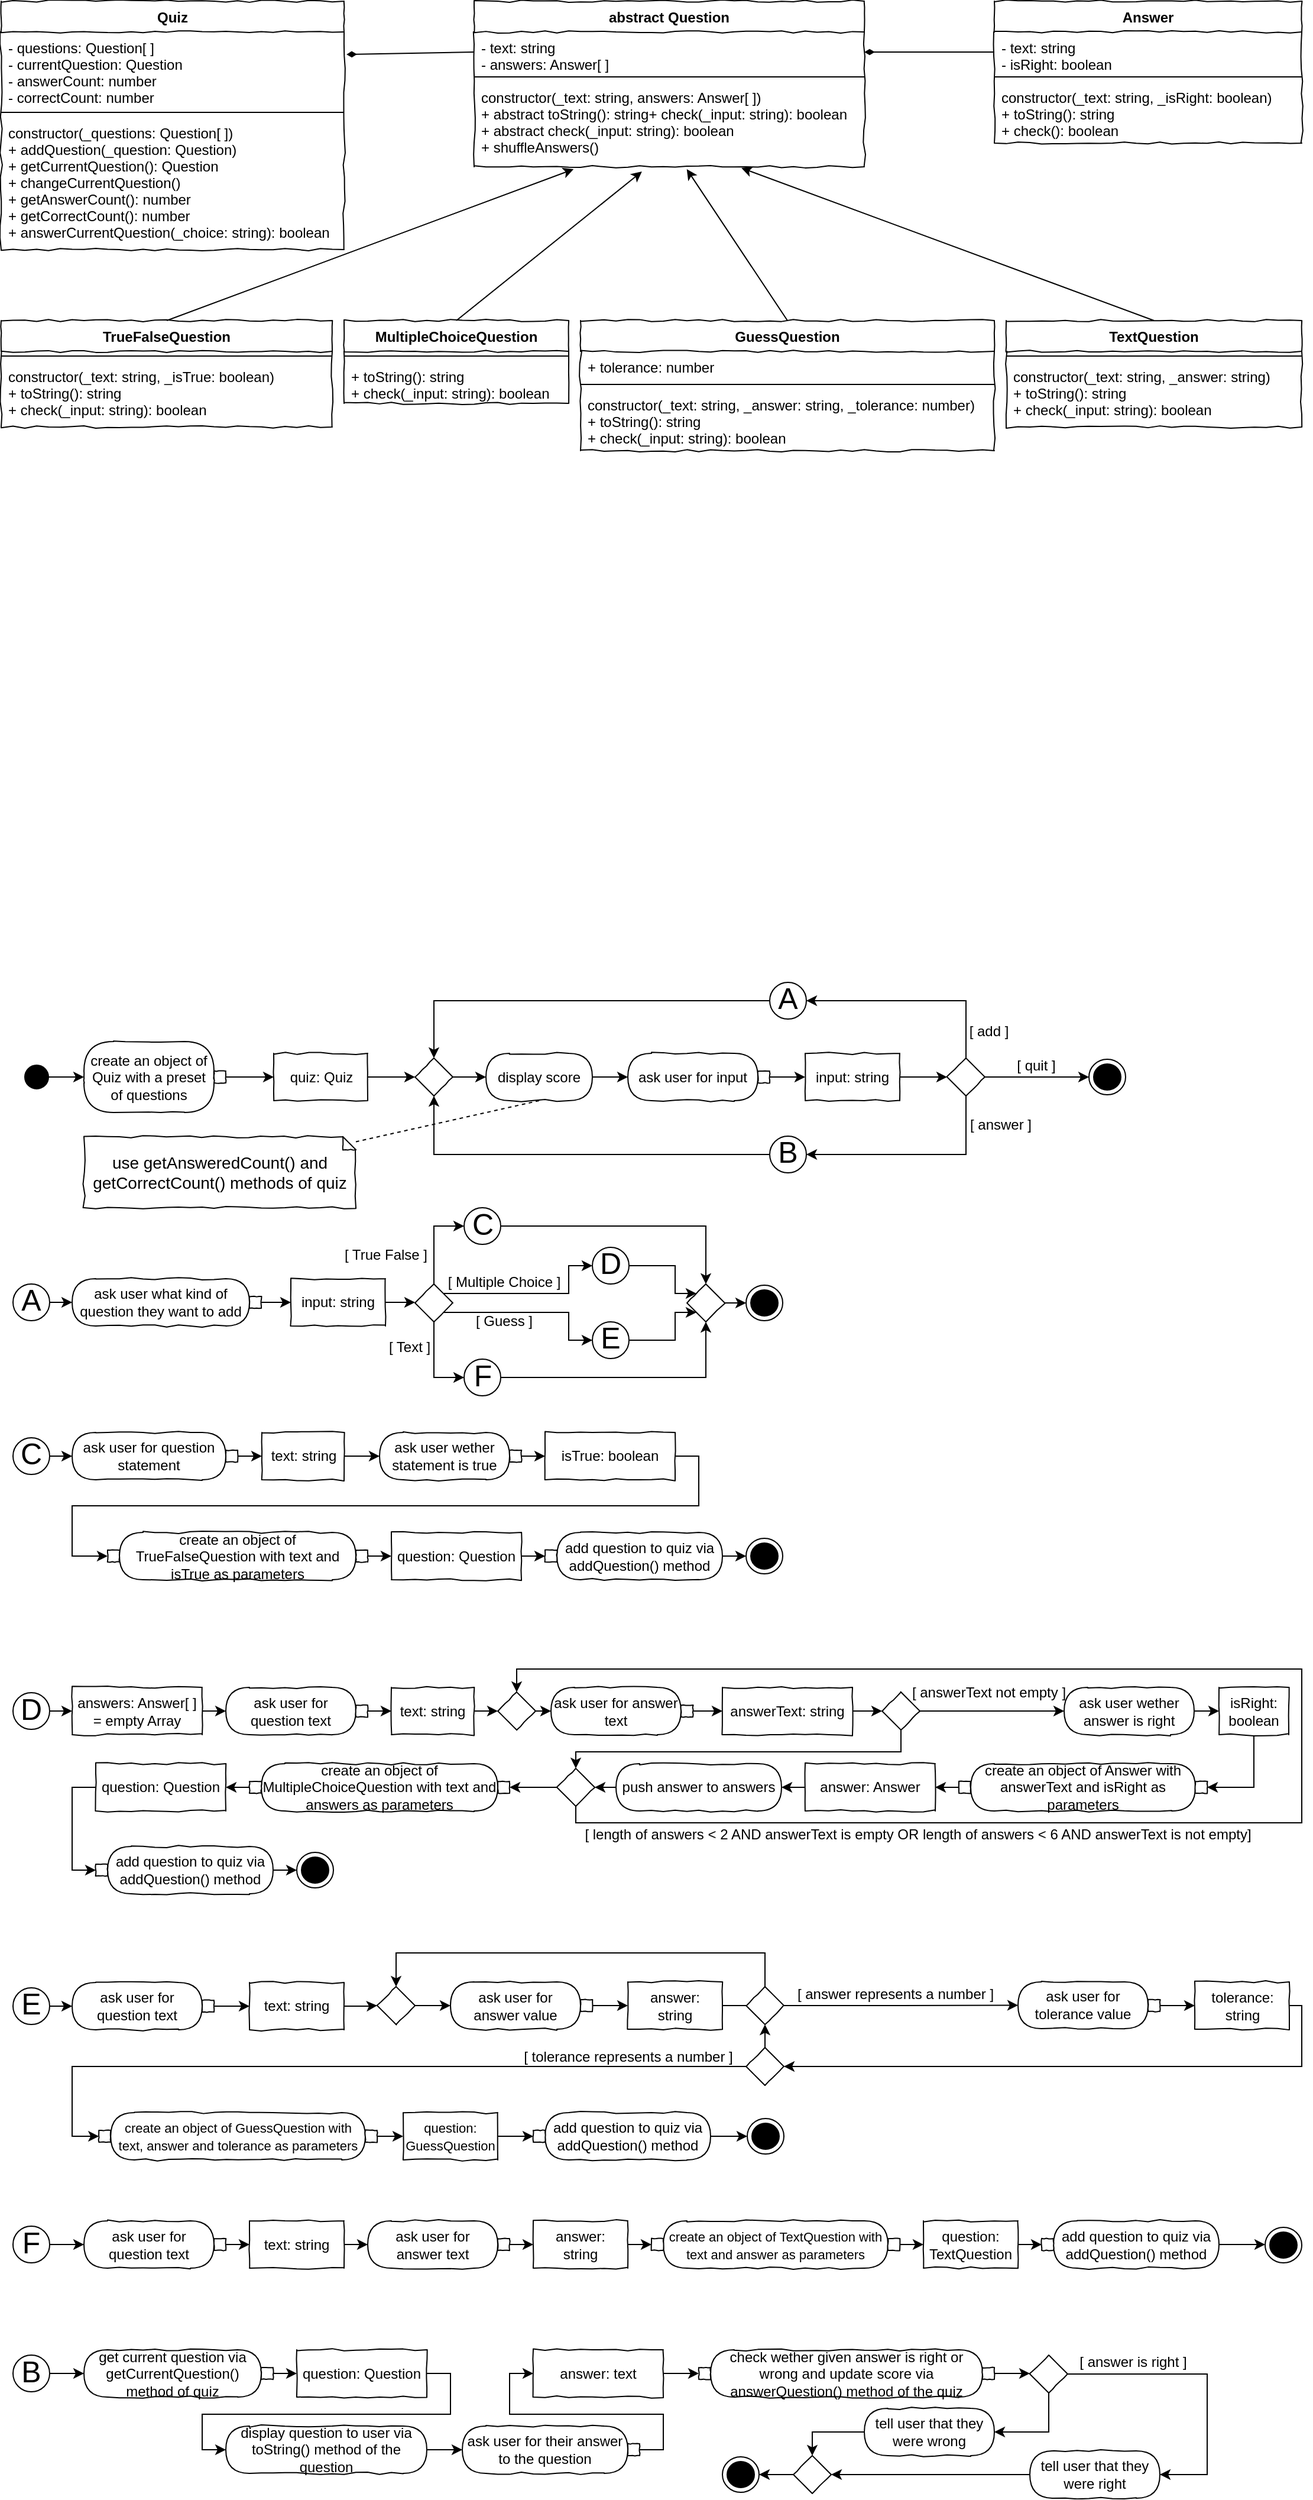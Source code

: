 <mxfile version="13.1.12"><diagram id="-nRRdp_stbzJTURwoDsf" name="Page-1"><mxGraphModel dx="1422" dy="1608" grid="1" gridSize="10" guides="1" tooltips="1" connect="1" arrows="1" fold="1" page="1" pageScale="1" pageWidth="1169" pageHeight="827" math="0" shadow="0"><root><mxCell id="0"/><mxCell id="1" parent="0"/><mxCell id="Edv7jYRexFC8ZjSV3N0t-101" value="" style="group" parent="1" vertex="1" connectable="0"><mxGeometry x="50" y="230" width="651" height="159" as="geometry"/></mxCell><mxCell id="Edv7jYRexFC8ZjSV3N0t-51" value="&lt;font style=&quot;font-size: 25px ; line-height: 60%&quot;&gt;A&lt;/font&gt;" style="ellipse;whiteSpace=wrap;html=1;aspect=fixed;rounded=0;shadow=0;comic=1;strokeWidth=1;fillColor=#FFFFFF;" parent="Edv7jYRexFC8ZjSV3N0t-101" vertex="1"><mxGeometry y="64.5" width="31" height="31" as="geometry"/></mxCell><mxCell id="Edv7jYRexFC8ZjSV3N0t-53" value="" style="rhombus;whiteSpace=wrap;html=1;rounded=0;shadow=0;glass=0;comic=1;strokeColor=#000000;align=left;" parent="Edv7jYRexFC8ZjSV3N0t-101" vertex="1"><mxGeometry x="340" y="64.5" width="32" height="32" as="geometry"/></mxCell><mxCell id="Edv7jYRexFC8ZjSV3N0t-63" value="v" style="group" parent="Edv7jYRexFC8ZjSV3N0t-101" vertex="1" connectable="0"><mxGeometry x="80" y="60" width="130" height="40" as="geometry"/></mxCell><mxCell id="Edv7jYRexFC8ZjSV3N0t-65" value="" style="rounded=0;whiteSpace=wrap;html=1;comic=1;fillColor=#ffffff;align=center;" parent="Edv7jYRexFC8ZjSV3N0t-63" vertex="1"><mxGeometry x="120" y="15" width="10" height="10" as="geometry"/></mxCell><mxCell id="Edv7jYRexFC8ZjSV3N0t-66" value="ask user what kind of question they want to add" style="rounded=1;whiteSpace=wrap;html=1;absoluteArcSize=1;arcSize=50;strokeWidth=1;shadow=0;comic=1;fillColor=#ffffff;align=center;" parent="Edv7jYRexFC8ZjSV3N0t-63" vertex="1"><mxGeometry x="-30" width="150" height="40" as="geometry"/></mxCell><mxCell id="Edv7jYRexFC8ZjSV3N0t-71" style="edgeStyle=orthogonalEdgeStyle;rounded=0;orthogonalLoop=1;jettySize=auto;html=1;exitX=1;exitY=0.5;exitDx=0;exitDy=0;entryX=0;entryY=0.5;entryDx=0;entryDy=0;" parent="Edv7jYRexFC8ZjSV3N0t-101" source="Edv7jYRexFC8ZjSV3N0t-51" target="Edv7jYRexFC8ZjSV3N0t-66" edge="1"><mxGeometry relative="1" as="geometry"/></mxCell><mxCell id="Edv7jYRexFC8ZjSV3N0t-72" style="edgeStyle=orthogonalEdgeStyle;rounded=0;orthogonalLoop=1;jettySize=auto;html=1;exitX=1;exitY=0.5;exitDx=0;exitDy=0;entryX=0;entryY=0.5;entryDx=0;entryDy=0;" parent="Edv7jYRexFC8ZjSV3N0t-101" source="Edv7jYRexFC8ZjSV3N0t-69" target="Edv7jYRexFC8ZjSV3N0t-53" edge="1"><mxGeometry relative="1" as="geometry"/></mxCell><mxCell id="Edv7jYRexFC8ZjSV3N0t-69" value="input: string" style="rounded=0;whiteSpace=wrap;html=1;comic=1;" parent="Edv7jYRexFC8ZjSV3N0t-101" vertex="1"><mxGeometry x="235" y="60" width="80" height="40" as="geometry"/></mxCell><mxCell id="Edv7jYRexFC8ZjSV3N0t-70" style="edgeStyle=orthogonalEdgeStyle;rounded=0;orthogonalLoop=1;jettySize=auto;html=1;exitX=1;exitY=0.5;exitDx=0;exitDy=0;entryX=0;entryY=0.5;entryDx=0;entryDy=0;" parent="Edv7jYRexFC8ZjSV3N0t-101" source="Edv7jYRexFC8ZjSV3N0t-65" target="Edv7jYRexFC8ZjSV3N0t-69" edge="1"><mxGeometry relative="1" as="geometry"/></mxCell><mxCell id="Edv7jYRexFC8ZjSV3N0t-73" value="[ True False ]" style="text;html=1;align=center;verticalAlign=middle;resizable=0;points=[];autosize=1;" parent="Edv7jYRexFC8ZjSV3N0t-101" vertex="1"><mxGeometry x="270" y="30" width="90" height="20" as="geometry"/></mxCell><mxCell id="Edv7jYRexFC8ZjSV3N0t-74" value="[ Multiple Choice ]" style="text;html=1;align=center;verticalAlign=middle;resizable=0;points=[];autosize=1;" parent="Edv7jYRexFC8ZjSV3N0t-101" vertex="1"><mxGeometry x="360" y="53" width="110" height="20" as="geometry"/></mxCell><mxCell id="Edv7jYRexFC8ZjSV3N0t-75" value="[ Guess ]" style="text;html=1;align=center;verticalAlign=middle;resizable=0;points=[];autosize=1;" parent="Edv7jYRexFC8ZjSV3N0t-101" vertex="1"><mxGeometry x="385" y="86" width="60" height="20" as="geometry"/></mxCell><mxCell id="Edv7jYRexFC8ZjSV3N0t-76" value="[ Text ]" style="text;html=1;align=center;verticalAlign=middle;resizable=0;points=[];autosize=1;" parent="Edv7jYRexFC8ZjSV3N0t-101" vertex="1"><mxGeometry x="310" y="107.5" width="50" height="20" as="geometry"/></mxCell><mxCell id="Edv7jYRexFC8ZjSV3N0t-78" value="&lt;font style=&quot;font-size: 25px ; line-height: 60%&quot;&gt;C&lt;/font&gt;" style="ellipse;whiteSpace=wrap;html=1;aspect=fixed;rounded=0;shadow=0;comic=1;strokeWidth=1;fillColor=#FFFFFF;" parent="Edv7jYRexFC8ZjSV3N0t-101" vertex="1"><mxGeometry x="381.5" width="31" height="31" as="geometry"/></mxCell><mxCell id="Edv7jYRexFC8ZjSV3N0t-87" style="edgeStyle=orthogonalEdgeStyle;rounded=0;orthogonalLoop=1;jettySize=auto;html=1;exitX=0.5;exitY=0;exitDx=0;exitDy=0;entryX=0;entryY=0.5;entryDx=0;entryDy=0;" parent="Edv7jYRexFC8ZjSV3N0t-101" source="Edv7jYRexFC8ZjSV3N0t-53" target="Edv7jYRexFC8ZjSV3N0t-78" edge="1"><mxGeometry relative="1" as="geometry"/></mxCell><mxCell id="Edv7jYRexFC8ZjSV3N0t-80" value="&lt;div&gt;&lt;font style=&quot;font-size: 25px ; line-height: 60%&quot;&gt;D&lt;br&gt;&lt;/font&gt;&lt;/div&gt;" style="ellipse;whiteSpace=wrap;html=1;aspect=fixed;rounded=0;shadow=0;comic=1;strokeWidth=1;fillColor=#FFFFFF;" parent="Edv7jYRexFC8ZjSV3N0t-101" vertex="1"><mxGeometry x="490" y="33.5" width="31" height="31" as="geometry"/></mxCell><mxCell id="Edv7jYRexFC8ZjSV3N0t-81" style="edgeStyle=orthogonalEdgeStyle;rounded=0;orthogonalLoop=1;jettySize=auto;html=1;exitX=1;exitY=0;exitDx=0;exitDy=0;" parent="Edv7jYRexFC8ZjSV3N0t-101" source="Edv7jYRexFC8ZjSV3N0t-53" target="Edv7jYRexFC8ZjSV3N0t-80" edge="1"><mxGeometry relative="1" as="geometry"><Array as="points"><mxPoint x="470" y="73"/><mxPoint x="470" y="49"/></Array></mxGeometry></mxCell><mxCell id="Edv7jYRexFC8ZjSV3N0t-82" value="&lt;font style=&quot;font-size: 25px ; line-height: 60%&quot;&gt;F&lt;/font&gt;" style="ellipse;whiteSpace=wrap;html=1;aspect=fixed;rounded=0;shadow=0;comic=1;strokeWidth=1;fillColor=#FFFFFF;" parent="Edv7jYRexFC8ZjSV3N0t-101" vertex="1"><mxGeometry x="381.5" y="128" width="31" height="31" as="geometry"/></mxCell><mxCell id="Edv7jYRexFC8ZjSV3N0t-85" style="edgeStyle=orthogonalEdgeStyle;rounded=0;orthogonalLoop=1;jettySize=auto;html=1;exitX=0.5;exitY=1;exitDx=0;exitDy=0;entryX=0;entryY=0.5;entryDx=0;entryDy=0;" parent="Edv7jYRexFC8ZjSV3N0t-101" source="Edv7jYRexFC8ZjSV3N0t-53" target="Edv7jYRexFC8ZjSV3N0t-82" edge="1"><mxGeometry relative="1" as="geometry"/></mxCell><mxCell id="Edv7jYRexFC8ZjSV3N0t-83" value="&lt;font style=&quot;font-size: 25px ; line-height: 60%&quot;&gt;E&lt;/font&gt;" style="ellipse;whiteSpace=wrap;html=1;aspect=fixed;rounded=0;shadow=0;comic=1;strokeWidth=1;fillColor=#FFFFFF;" parent="Edv7jYRexFC8ZjSV3N0t-101" vertex="1"><mxGeometry x="490" y="96.5" width="31" height="31" as="geometry"/></mxCell><mxCell id="Edv7jYRexFC8ZjSV3N0t-84" style="edgeStyle=orthogonalEdgeStyle;rounded=0;orthogonalLoop=1;jettySize=auto;html=1;exitX=1;exitY=1;exitDx=0;exitDy=0;entryX=0;entryY=0.5;entryDx=0;entryDy=0;" parent="Edv7jYRexFC8ZjSV3N0t-101" source="Edv7jYRexFC8ZjSV3N0t-53" target="Edv7jYRexFC8ZjSV3N0t-83" edge="1"><mxGeometry relative="1" as="geometry"><Array as="points"><mxPoint x="470" y="89"/><mxPoint x="470" y="112"/></Array></mxGeometry></mxCell><mxCell id="Edv7jYRexFC8ZjSV3N0t-93" value="" style="rhombus;whiteSpace=wrap;html=1;rounded=0;shadow=0;glass=0;comic=1;strokeColor=#000000;align=left;" parent="Edv7jYRexFC8ZjSV3N0t-101" vertex="1"><mxGeometry x="570" y="64.5" width="32" height="32" as="geometry"/></mxCell><mxCell id="Edv7jYRexFC8ZjSV3N0t-89" style="edgeStyle=orthogonalEdgeStyle;rounded=0;orthogonalLoop=1;jettySize=auto;html=1;exitX=1;exitY=0.5;exitDx=0;exitDy=0;entryX=0.5;entryY=0;entryDx=0;entryDy=0;" parent="Edv7jYRexFC8ZjSV3N0t-101" source="Edv7jYRexFC8ZjSV3N0t-78" target="Edv7jYRexFC8ZjSV3N0t-93" edge="1"><mxGeometry relative="1" as="geometry"><mxPoint x="605.5" y="70" as="targetPoint"/></mxGeometry></mxCell><mxCell id="Edv7jYRexFC8ZjSV3N0t-90" style="edgeStyle=orthogonalEdgeStyle;rounded=0;orthogonalLoop=1;jettySize=auto;html=1;exitX=1;exitY=0.5;exitDx=0;exitDy=0;entryX=0;entryY=0;entryDx=0;entryDy=0;" parent="Edv7jYRexFC8ZjSV3N0t-101" source="Edv7jYRexFC8ZjSV3N0t-80" target="Edv7jYRexFC8ZjSV3N0t-93" edge="1"><mxGeometry relative="1" as="geometry"><mxPoint x="594.513" y="74.42" as="targetPoint"/><Array as="points"><mxPoint x="560" y="49"/><mxPoint x="560" y="72"/></Array></mxGeometry></mxCell><mxCell id="Edv7jYRexFC8ZjSV3N0t-92" style="edgeStyle=orthogonalEdgeStyle;rounded=0;orthogonalLoop=1;jettySize=auto;html=1;exitX=1;exitY=0.5;exitDx=0;exitDy=0;" parent="Edv7jYRexFC8ZjSV3N0t-101" source="Edv7jYRexFC8ZjSV3N0t-82" target="Edv7jYRexFC8ZjSV3N0t-93" edge="1"><mxGeometry relative="1" as="geometry"><mxPoint x="606" y="100" as="targetPoint"/></mxGeometry></mxCell><mxCell id="Edv7jYRexFC8ZjSV3N0t-91" style="edgeStyle=orthogonalEdgeStyle;rounded=0;orthogonalLoop=1;jettySize=auto;html=1;exitX=1;exitY=0.5;exitDx=0;exitDy=0;entryX=0;entryY=1;entryDx=0;entryDy=0;" parent="Edv7jYRexFC8ZjSV3N0t-101" source="Edv7jYRexFC8ZjSV3N0t-83" target="Edv7jYRexFC8ZjSV3N0t-93" edge="1"><mxGeometry relative="1" as="geometry"><mxPoint x="594.513" y="95.58" as="targetPoint"/><Array as="points"><mxPoint x="560" y="112"/><mxPoint x="560" y="88"/></Array></mxGeometry></mxCell><mxCell id="Edv7jYRexFC8ZjSV3N0t-94" value="" style="ellipse;html=1;shape=endState;fillColor=#000000;strokeColor=#000000;comic=1" parent="Edv7jYRexFC8ZjSV3N0t-101" vertex="1"><mxGeometry x="620" y="65.5" width="31" height="30" as="geometry"/></mxCell><mxCell id="Edv7jYRexFC8ZjSV3N0t-100" style="edgeStyle=orthogonalEdgeStyle;rounded=0;orthogonalLoop=1;jettySize=auto;html=1;exitX=1;exitY=0.5;exitDx=0;exitDy=0;entryX=0;entryY=0.5;entryDx=0;entryDy=0;" parent="Edv7jYRexFC8ZjSV3N0t-101" source="Edv7jYRexFC8ZjSV3N0t-93" target="Edv7jYRexFC8ZjSV3N0t-94" edge="1"><mxGeometry relative="1" as="geometry"/></mxCell><mxCell id="Edv7jYRexFC8ZjSV3N0t-146" value="" style="group" parent="1" vertex="1" connectable="0"><mxGeometry x="60" y="39.5" width="931" height="190.5" as="geometry"/></mxCell><mxCell id="Edv7jYRexFC8ZjSV3N0t-3" value="v" style="group" parent="Edv7jYRexFC8ZjSV3N0t-146" vertex="1" connectable="0"><mxGeometry x="500" y="60" width="130" height="40" as="geometry"/></mxCell><mxCell id="Edv7jYRexFC8ZjSV3N0t-5" value="" style="rounded=0;whiteSpace=wrap;html=1;comic=1;fillColor=#ffffff;align=center;" parent="Edv7jYRexFC8ZjSV3N0t-3" vertex="1"><mxGeometry x="120" y="15" width="10" height="10" as="geometry"/></mxCell><mxCell id="Edv7jYRexFC8ZjSV3N0t-6" value="ask user for input" style="rounded=1;whiteSpace=wrap;html=1;absoluteArcSize=1;arcSize=50;strokeWidth=1;shadow=0;comic=1;fillColor=#ffffff;align=center;" parent="Edv7jYRexFC8ZjSV3N0t-3" vertex="1"><mxGeometry x="10" width="110" height="40" as="geometry"/></mxCell><mxCell id="Edv7jYRexFC8ZjSV3N0t-8" value="input: string" style="rounded=0;whiteSpace=wrap;html=1;comic=1;" parent="Edv7jYRexFC8ZjSV3N0t-146" vertex="1"><mxGeometry x="660" y="60" width="80" height="40" as="geometry"/></mxCell><mxCell id="Edv7jYRexFC8ZjSV3N0t-12" value="" style="rhombus;whiteSpace=wrap;html=1;rounded=0;shadow=0;glass=0;comic=1;strokeColor=#000000;align=left;" parent="Edv7jYRexFC8ZjSV3N0t-146" vertex="1"><mxGeometry x="780" y="64" width="32" height="32" as="geometry"/></mxCell><mxCell id="Edv7jYRexFC8ZjSV3N0t-13" style="edgeStyle=orthogonalEdgeStyle;rounded=0;orthogonalLoop=1;jettySize=auto;html=1;exitX=1;exitY=0.5;exitDx=0;exitDy=0;entryX=0;entryY=0.5;entryDx=0;entryDy=0;" parent="Edv7jYRexFC8ZjSV3N0t-146" source="Edv7jYRexFC8ZjSV3N0t-8" target="Edv7jYRexFC8ZjSV3N0t-12" edge="1"><mxGeometry relative="1" as="geometry"/></mxCell><mxCell id="Edv7jYRexFC8ZjSV3N0t-14" value="[ answer ]" style="text;html=1;align=center;verticalAlign=middle;resizable=0;points=[];autosize=1;" parent="Edv7jYRexFC8ZjSV3N0t-146" vertex="1"><mxGeometry x="790" y="110" width="70" height="20" as="geometry"/></mxCell><mxCell id="Edv7jYRexFC8ZjSV3N0t-15" value="[ add ]" style="text;html=1;align=center;verticalAlign=middle;resizable=0;points=[];autosize=1;" parent="Edv7jYRexFC8ZjSV3N0t-146" vertex="1"><mxGeometry x="790" y="31" width="50" height="20" as="geometry"/></mxCell><mxCell id="Edv7jYRexFC8ZjSV3N0t-16" value="[ quit ]" style="text;html=1;align=center;verticalAlign=middle;resizable=0;points=[];autosize=1;" parent="Edv7jYRexFC8ZjSV3N0t-146" vertex="1"><mxGeometry x="830" y="60" width="50" height="20" as="geometry"/></mxCell><mxCell id="Edv7jYRexFC8ZjSV3N0t-18" value="" style="ellipse;whiteSpace=wrap;html=1;rounded=0;shadow=0;comic=0;labelBackgroundColor=none;strokeColor=#000000;strokeWidth=1;fillColor=#000000;fontFamily=Verdana;fontSize=12;fontColor=#000000;align=center;comic=1" parent="Edv7jYRexFC8ZjSV3N0t-146" vertex="1"><mxGeometry y="70" width="20" height="20" as="geometry"/></mxCell><mxCell id="Edv7jYRexFC8ZjSV3N0t-19" value="" style="ellipse;html=1;shape=endState;fillColor=#000000;strokeColor=#000000;comic=1" parent="Edv7jYRexFC8ZjSV3N0t-146" vertex="1"><mxGeometry x="900" y="65" width="31" height="30" as="geometry"/></mxCell><mxCell id="Edv7jYRexFC8ZjSV3N0t-28" style="edgeStyle=orthogonalEdgeStyle;rounded=0;orthogonalLoop=1;jettySize=auto;html=1;exitX=1;exitY=0.5;exitDx=0;exitDy=0;entryX=0;entryY=0.5;entryDx=0;entryDy=0;" parent="Edv7jYRexFC8ZjSV3N0t-146" source="Edv7jYRexFC8ZjSV3N0t-12" target="Edv7jYRexFC8ZjSV3N0t-19" edge="1"><mxGeometry relative="1" as="geometry"/></mxCell><mxCell id="Edv7jYRexFC8ZjSV3N0t-29" value="" style="rhombus;whiteSpace=wrap;html=1;rounded=0;shadow=0;glass=0;comic=1;strokeColor=#000000;align=left;" parent="Edv7jYRexFC8ZjSV3N0t-146" vertex="1"><mxGeometry x="330" y="64" width="32" height="32" as="geometry"/></mxCell><mxCell id="Edv7jYRexFC8ZjSV3N0t-44" style="edgeStyle=orthogonalEdgeStyle;rounded=0;orthogonalLoop=1;jettySize=auto;html=1;exitX=0;exitY=0.5;exitDx=0;exitDy=0;entryX=0.5;entryY=0;entryDx=0;entryDy=0;" parent="Edv7jYRexFC8ZjSV3N0t-146" source="Edv7jYRexFC8ZjSV3N0t-31" target="Edv7jYRexFC8ZjSV3N0t-29" edge="1"><mxGeometry relative="1" as="geometry"/></mxCell><mxCell id="Edv7jYRexFC8ZjSV3N0t-31" value="&lt;font style=&quot;font-size: 25px ; line-height: 60%&quot;&gt;A&lt;/font&gt;" style="ellipse;whiteSpace=wrap;html=1;aspect=fixed;rounded=0;shadow=0;comic=1;strokeWidth=1;fillColor=#FFFFFF;" parent="Edv7jYRexFC8ZjSV3N0t-146" vertex="1"><mxGeometry x="629.997" width="31" height="31" as="geometry"/></mxCell><mxCell id="Edv7jYRexFC8ZjSV3N0t-33" style="edgeStyle=orthogonalEdgeStyle;rounded=0;orthogonalLoop=1;jettySize=auto;html=1;exitX=0.5;exitY=0;exitDx=0;exitDy=0;entryX=1;entryY=0.5;entryDx=0;entryDy=0;" parent="Edv7jYRexFC8ZjSV3N0t-146" source="Edv7jYRexFC8ZjSV3N0t-12" target="Edv7jYRexFC8ZjSV3N0t-31" edge="1"><mxGeometry relative="1" as="geometry"/></mxCell><mxCell id="Edv7jYRexFC8ZjSV3N0t-45" style="edgeStyle=orthogonalEdgeStyle;rounded=0;orthogonalLoop=1;jettySize=auto;html=1;exitX=0;exitY=0.5;exitDx=0;exitDy=0;entryX=0.5;entryY=1;entryDx=0;entryDy=0;" parent="Edv7jYRexFC8ZjSV3N0t-146" source="Edv7jYRexFC8ZjSV3N0t-34" target="Edv7jYRexFC8ZjSV3N0t-29" edge="1"><mxGeometry relative="1" as="geometry"/></mxCell><mxCell id="Edv7jYRexFC8ZjSV3N0t-34" value="&lt;font style=&quot;font-size: 25px ; line-height: 60%&quot;&gt;B&lt;/font&gt;" style="ellipse;whiteSpace=wrap;html=1;aspect=fixed;rounded=0;shadow=0;comic=1;strokeWidth=1;fillColor=#FFFFFF;" parent="Edv7jYRexFC8ZjSV3N0t-146" vertex="1"><mxGeometry x="630" y="130" width="31" height="31" as="geometry"/></mxCell><mxCell id="Edv7jYRexFC8ZjSV3N0t-36" style="edgeStyle=orthogonalEdgeStyle;rounded=0;orthogonalLoop=1;jettySize=auto;html=1;exitX=0.5;exitY=1;exitDx=0;exitDy=0;entryX=1;entryY=0.5;entryDx=0;entryDy=0;" parent="Edv7jYRexFC8ZjSV3N0t-146" source="Edv7jYRexFC8ZjSV3N0t-12" target="Edv7jYRexFC8ZjSV3N0t-34" edge="1"><mxGeometry relative="1" as="geometry"/></mxCell><mxCell id="Edv7jYRexFC8ZjSV3N0t-42" style="edgeStyle=orthogonalEdgeStyle;rounded=0;orthogonalLoop=1;jettySize=auto;html=1;exitX=1;exitY=0.5;exitDx=0;exitDy=0;entryX=0;entryY=0.5;entryDx=0;entryDy=0;" parent="Edv7jYRexFC8ZjSV3N0t-146" source="Edv7jYRexFC8ZjSV3N0t-5" target="Edv7jYRexFC8ZjSV3N0t-8" edge="1"><mxGeometry relative="1" as="geometry"/></mxCell><mxCell id="Edv7jYRexFC8ZjSV3N0t-49" style="edgeStyle=orthogonalEdgeStyle;rounded=0;orthogonalLoop=1;jettySize=auto;html=1;exitX=1;exitY=0.5;exitDx=0;exitDy=0;entryX=0;entryY=0.5;entryDx=0;entryDy=0;" parent="Edv7jYRexFC8ZjSV3N0t-146" source="Edv7jYRexFC8ZjSV3N0t-47" target="Edv7jYRexFC8ZjSV3N0t-6" edge="1"><mxGeometry relative="1" as="geometry"/></mxCell><mxCell id="Edv7jYRexFC8ZjSV3N0t-47" value="display score" style="rounded=1;whiteSpace=wrap;html=1;absoluteArcSize=1;arcSize=50;strokeWidth=1;shadow=0;comic=1;" parent="Edv7jYRexFC8ZjSV3N0t-146" vertex="1"><mxGeometry x="390" y="60" width="90" height="40" as="geometry"/></mxCell><mxCell id="Edv7jYRexFC8ZjSV3N0t-48" style="edgeStyle=orthogonalEdgeStyle;rounded=0;orthogonalLoop=1;jettySize=auto;html=1;exitX=1;exitY=0.5;exitDx=0;exitDy=0;entryX=0;entryY=0.5;entryDx=0;entryDy=0;" parent="Edv7jYRexFC8ZjSV3N0t-146" source="Edv7jYRexFC8ZjSV3N0t-29" target="Edv7jYRexFC8ZjSV3N0t-47" edge="1"><mxGeometry relative="1" as="geometry"/></mxCell><mxCell id="Edv7jYRexFC8ZjSV3N0t-136" value="v" style="group" parent="Edv7jYRexFC8ZjSV3N0t-146" vertex="1" connectable="0"><mxGeometry x="40" y="70" width="130" height="40" as="geometry"/></mxCell><mxCell id="Edv7jYRexFC8ZjSV3N0t-138" value="" style="rounded=0;whiteSpace=wrap;html=1;comic=1;fillColor=#ffffff;align=center;" parent="Edv7jYRexFC8ZjSV3N0t-136" vertex="1"><mxGeometry x="120" y="5" width="10" height="10" as="geometry"/></mxCell><mxCell id="Edv7jYRexFC8ZjSV3N0t-139" value="create an object of Quiz with a preset of questions" style="rounded=1;whiteSpace=wrap;html=1;absoluteArcSize=1;arcSize=50;strokeWidth=1;shadow=0;comic=1;fillColor=#ffffff;align=center;" parent="Edv7jYRexFC8ZjSV3N0t-136" vertex="1"><mxGeometry x="10" y="-20" width="110" height="60" as="geometry"/></mxCell><mxCell id="Edv7jYRexFC8ZjSV3N0t-142" style="edgeStyle=orthogonalEdgeStyle;rounded=0;orthogonalLoop=1;jettySize=auto;html=1;exitX=1;exitY=0.5;exitDx=0;exitDy=0;entryX=0;entryY=0.5;entryDx=0;entryDy=0;" parent="Edv7jYRexFC8ZjSV3N0t-146" source="Edv7jYRexFC8ZjSV3N0t-18" target="Edv7jYRexFC8ZjSV3N0t-139" edge="1"><mxGeometry relative="1" as="geometry"/></mxCell><mxCell id="Edv7jYRexFC8ZjSV3N0t-145" style="edgeStyle=orthogonalEdgeStyle;rounded=0;orthogonalLoop=1;jettySize=auto;html=1;exitX=1;exitY=0.5;exitDx=0;exitDy=0;entryX=0;entryY=0.5;entryDx=0;entryDy=0;" parent="Edv7jYRexFC8ZjSV3N0t-146" source="Edv7jYRexFC8ZjSV3N0t-140" target="Edv7jYRexFC8ZjSV3N0t-29" edge="1"><mxGeometry relative="1" as="geometry"/></mxCell><mxCell id="Edv7jYRexFC8ZjSV3N0t-140" value="quiz: Quiz" style="rounded=0;whiteSpace=wrap;html=1;comic=1;" parent="Edv7jYRexFC8ZjSV3N0t-146" vertex="1"><mxGeometry x="210.5" y="60" width="79.5" height="40" as="geometry"/></mxCell><mxCell id="Edv7jYRexFC8ZjSV3N0t-144" style="edgeStyle=orthogonalEdgeStyle;rounded=0;orthogonalLoop=1;jettySize=auto;html=1;exitX=1;exitY=0.5;exitDx=0;exitDy=0;entryX=0;entryY=0.5;entryDx=0;entryDy=0;" parent="Edv7jYRexFC8ZjSV3N0t-146" source="Edv7jYRexFC8ZjSV3N0t-138" target="Edv7jYRexFC8ZjSV3N0t-140" edge="1"><mxGeometry relative="1" as="geometry"/></mxCell><mxCell id="jnGprSZri185QFEhZyW0-108" value="use getAnsweredCount() and getCorrectCount() methods of quiz" style="shape=note;strokeWidth=1;fontSize=14;size=11;whiteSpace=wrap;html=1;rounded=0;shadow=0;comic=1;fillColor=#FFFFFF;" vertex="1" parent="Edv7jYRexFC8ZjSV3N0t-146"><mxGeometry x="50" y="130.5" width="230" height="60" as="geometry"/></mxCell><mxCell id="jnGprSZri185QFEhZyW0-109" value="" style="endArrow=none;dashed=1;html=1;exitX=0.5;exitY=1;exitDx=0;exitDy=0;" edge="1" target="jnGprSZri185QFEhZyW0-108" parent="Edv7jYRexFC8ZjSV3N0t-146" source="Edv7jYRexFC8ZjSV3N0t-47"><mxGeometry width="50" height="50" relative="1" as="geometry"><mxPoint x="435" y="51" as="sourcePoint"/><mxPoint x="325" y="71" as="targetPoint"/></mxGeometry></mxCell><mxCell id="Edv7jYRexFC8ZjSV3N0t-225" value="" style="group" parent="1" vertex="1" connectable="0"><mxGeometry x="50" y="420" width="651" height="124.5" as="geometry"/></mxCell><mxCell id="Edv7jYRexFC8ZjSV3N0t-102" value="&lt;font style=&quot;font-size: 25px ; line-height: 60%&quot;&gt;C&lt;/font&gt;" style="ellipse;whiteSpace=wrap;html=1;aspect=fixed;rounded=0;shadow=0;comic=1;strokeWidth=1;fillColor=#FFFFFF;" parent="Edv7jYRexFC8ZjSV3N0t-225" vertex="1"><mxGeometry y="4.5" width="31" height="31" as="geometry"/></mxCell><mxCell id="Edv7jYRexFC8ZjSV3N0t-108" value="text: string" style="rounded=0;whiteSpace=wrap;html=1;comic=1;" parent="Edv7jYRexFC8ZjSV3N0t-225" vertex="1"><mxGeometry x="210.5" width="69.5" height="40" as="geometry"/></mxCell><mxCell id="Edv7jYRexFC8ZjSV3N0t-120" value="v" style="group" parent="Edv7jYRexFC8ZjSV3N0t-225" vertex="1" connectable="0"><mxGeometry x="300" width="130" height="40" as="geometry"/></mxCell><mxCell id="Edv7jYRexFC8ZjSV3N0t-122" value="" style="rounded=0;whiteSpace=wrap;html=1;comic=1;fillColor=#ffffff;align=center;" parent="Edv7jYRexFC8ZjSV3N0t-120" vertex="1"><mxGeometry x="120" y="15" width="10" height="10" as="geometry"/></mxCell><mxCell id="Edv7jYRexFC8ZjSV3N0t-123" value="ask user wether statement is true" style="rounded=1;whiteSpace=wrap;html=1;absoluteArcSize=1;arcSize=50;strokeWidth=1;shadow=0;comic=1;fillColor=#ffffff;align=center;" parent="Edv7jYRexFC8ZjSV3N0t-120" vertex="1"><mxGeometry x="10" width="110" height="40" as="geometry"/></mxCell><mxCell id="Edv7jYRexFC8ZjSV3N0t-119" style="edgeStyle=orthogonalEdgeStyle;rounded=0;orthogonalLoop=1;jettySize=auto;html=1;exitX=1;exitY=0.5;exitDx=0;exitDy=0;entryX=0;entryY=0.5;entryDx=0;entryDy=0;" parent="Edv7jYRexFC8ZjSV3N0t-225" source="Edv7jYRexFC8ZjSV3N0t-108" target="Edv7jYRexFC8ZjSV3N0t-123" edge="1"><mxGeometry relative="1" as="geometry"><mxPoint x="330.5" y="20" as="targetPoint"/></mxGeometry></mxCell><mxCell id="Edv7jYRexFC8ZjSV3N0t-124" value="v" style="group" parent="Edv7jYRexFC8ZjSV3N0t-225" vertex="1" connectable="0"><mxGeometry x="60" width="130" height="40" as="geometry"/></mxCell><mxCell id="Edv7jYRexFC8ZjSV3N0t-126" value="" style="rounded=0;whiteSpace=wrap;html=1;comic=1;fillColor=#ffffff;align=center;" parent="Edv7jYRexFC8ZjSV3N0t-124" vertex="1"><mxGeometry x="120" y="15" width="10" height="10" as="geometry"/></mxCell><mxCell id="Edv7jYRexFC8ZjSV3N0t-127" value="ask user for question statement" style="rounded=1;whiteSpace=wrap;html=1;absoluteArcSize=1;arcSize=50;strokeWidth=1;shadow=0;comic=1;fillColor=#ffffff;align=center;" parent="Edv7jYRexFC8ZjSV3N0t-124" vertex="1"><mxGeometry x="-10" width="130" height="40" as="geometry"/></mxCell><mxCell id="Edv7jYRexFC8ZjSV3N0t-128" style="edgeStyle=orthogonalEdgeStyle;rounded=0;orthogonalLoop=1;jettySize=auto;html=1;exitX=1;exitY=0.5;exitDx=0;exitDy=0;entryX=0;entryY=0.5;entryDx=0;entryDy=0;" parent="Edv7jYRexFC8ZjSV3N0t-225" source="Edv7jYRexFC8ZjSV3N0t-102" target="Edv7jYRexFC8ZjSV3N0t-127" edge="1"><mxGeometry relative="1" as="geometry"/></mxCell><mxCell id="Edv7jYRexFC8ZjSV3N0t-129" style="edgeStyle=orthogonalEdgeStyle;rounded=0;orthogonalLoop=1;jettySize=auto;html=1;exitX=1;exitY=0.5;exitDx=0;exitDy=0;entryX=0;entryY=0.5;entryDx=0;entryDy=0;" parent="Edv7jYRexFC8ZjSV3N0t-225" source="Edv7jYRexFC8ZjSV3N0t-126" target="Edv7jYRexFC8ZjSV3N0t-108" edge="1"><mxGeometry relative="1" as="geometry"/></mxCell><mxCell id="Edv7jYRexFC8ZjSV3N0t-130" value="isTrue: boolean" style="rounded=0;whiteSpace=wrap;html=1;comic=1;" parent="Edv7jYRexFC8ZjSV3N0t-225" vertex="1"><mxGeometry x="450" width="110" height="40" as="geometry"/></mxCell><mxCell id="Edv7jYRexFC8ZjSV3N0t-132" style="edgeStyle=orthogonalEdgeStyle;rounded=0;orthogonalLoop=1;jettySize=auto;html=1;exitX=1;exitY=0.5;exitDx=0;exitDy=0;entryX=0;entryY=0.5;entryDx=0;entryDy=0;" parent="Edv7jYRexFC8ZjSV3N0t-225" source="Edv7jYRexFC8ZjSV3N0t-122" target="Edv7jYRexFC8ZjSV3N0t-130" edge="1"><mxGeometry relative="1" as="geometry"/></mxCell><mxCell id="Edv7jYRexFC8ZjSV3N0t-161" style="edgeStyle=orthogonalEdgeStyle;rounded=0;orthogonalLoop=1;jettySize=auto;html=1;exitX=1;exitY=0.5;exitDx=0;exitDy=0;entryX=0;entryY=0.5;entryDx=0;entryDy=0;" parent="Edv7jYRexFC8ZjSV3N0t-225" source="Edv7jYRexFC8ZjSV3N0t-130" target="Edv7jYRexFC8ZjSV3N0t-192" edge="1"><mxGeometry relative="1" as="geometry"><mxPoint x="70" y="105" as="targetPoint"/><Array as="points"><mxPoint x="580" y="20"/><mxPoint x="580" y="62"/><mxPoint x="50" y="62"/><mxPoint x="50" y="105"/></Array></mxGeometry></mxCell><mxCell id="Edv7jYRexFC8ZjSV3N0t-162" value="question: Question" style="rounded=0;whiteSpace=wrap;html=1;comic=1;" parent="Edv7jYRexFC8ZjSV3N0t-225" vertex="1"><mxGeometry x="320" y="84.5" width="110" height="40" as="geometry"/></mxCell><mxCell id="Edv7jYRexFC8ZjSV3N0t-164" style="edgeStyle=orthogonalEdgeStyle;rounded=0;orthogonalLoop=1;jettySize=auto;html=1;exitX=1;exitY=0.5;exitDx=0;exitDy=0;entryX=0;entryY=0.5;entryDx=0;entryDy=0;" parent="Edv7jYRexFC8ZjSV3N0t-225" source="Edv7jYRexFC8ZjSV3N0t-150" target="Edv7jYRexFC8ZjSV3N0t-162" edge="1"><mxGeometry relative="1" as="geometry"/></mxCell><mxCell id="Edv7jYRexFC8ZjSV3N0t-167" value="" style="ellipse;html=1;shape=endState;fillColor=#000000;strokeColor=#000000;comic=1" parent="Edv7jYRexFC8ZjSV3N0t-225" vertex="1"><mxGeometry x="620" y="89.5" width="31" height="30" as="geometry"/></mxCell><mxCell id="Edv7jYRexFC8ZjSV3N0t-168" style="edgeStyle=orthogonalEdgeStyle;rounded=0;orthogonalLoop=1;jettySize=auto;html=1;exitX=1;exitY=0.5;exitDx=0;exitDy=0;entryX=0;entryY=0.5;entryDx=0;entryDy=0;" parent="Edv7jYRexFC8ZjSV3N0t-225" source="Edv7jYRexFC8ZjSV3N0t-165" target="Edv7jYRexFC8ZjSV3N0t-167" edge="1"><mxGeometry relative="1" as="geometry"/></mxCell><mxCell id="Edv7jYRexFC8ZjSV3N0t-193" value="" style="group" parent="Edv7jYRexFC8ZjSV3N0t-225" vertex="1" connectable="0"><mxGeometry x="80" y="84.5" width="220" height="40" as="geometry"/></mxCell><mxCell id="Edv7jYRexFC8ZjSV3N0t-148" value="v" style="group" parent="Edv7jYRexFC8ZjSV3N0t-193" vertex="1" connectable="0"><mxGeometry x="90" width="130" height="40" as="geometry"/></mxCell><mxCell id="Edv7jYRexFC8ZjSV3N0t-150" value="" style="rounded=0;whiteSpace=wrap;html=1;comic=1;fillColor=#ffffff;align=center;" parent="Edv7jYRexFC8ZjSV3N0t-148" vertex="1"><mxGeometry x="120" y="15" width="10" height="10" as="geometry"/></mxCell><mxCell id="Edv7jYRexFC8ZjSV3N0t-151" value="create an object of TrueFalseQuestion with text and isTrue as parameters" style="rounded=1;whiteSpace=wrap;html=1;absoluteArcSize=1;arcSize=50;strokeWidth=1;shadow=0;comic=1;fillColor=#ffffff;align=center;" parent="Edv7jYRexFC8ZjSV3N0t-148" vertex="1"><mxGeometry x="-80" width="200" height="40" as="geometry"/></mxCell><mxCell id="Edv7jYRexFC8ZjSV3N0t-192" value="" style="rounded=0;whiteSpace=wrap;html=1;comic=1;fillColor=#ffffff;align=center;" parent="Edv7jYRexFC8ZjSV3N0t-193" vertex="1"><mxGeometry y="15" width="10" height="10" as="geometry"/></mxCell><mxCell id="Edv7jYRexFC8ZjSV3N0t-223" value="" style="group" parent="Edv7jYRexFC8ZjSV3N0t-225" vertex="1" connectable="0"><mxGeometry x="450" y="84.5" width="150" height="40" as="geometry"/></mxCell><mxCell id="Edv7jYRexFC8ZjSV3N0t-165" value="add question to quiz via addQuestion() method" style="rounded=1;whiteSpace=wrap;html=1;absoluteArcSize=1;arcSize=50;strokeWidth=1;shadow=0;comic=1;" parent="Edv7jYRexFC8ZjSV3N0t-223" vertex="1"><mxGeometry x="10" width="140" height="40" as="geometry"/></mxCell><mxCell id="Edv7jYRexFC8ZjSV3N0t-222" value="" style="rounded=0;whiteSpace=wrap;html=1;shadow=0;glass=0;comic=1;strokeColor=#000000;labelPosition=center;verticalLabelPosition=middle;align=left;verticalAlign=top;absoluteArcSize=1;arcSize=50;" parent="Edv7jYRexFC8ZjSV3N0t-223" vertex="1"><mxGeometry y="15" width="10" height="10" as="geometry"/></mxCell><mxCell id="Edv7jYRexFC8ZjSV3N0t-224" style="edgeStyle=orthogonalEdgeStyle;rounded=0;orthogonalLoop=1;jettySize=auto;html=1;exitX=1;exitY=0.5;exitDx=0;exitDy=0;entryX=0;entryY=0.5;entryDx=0;entryDy=0;" parent="Edv7jYRexFC8ZjSV3N0t-225" source="Edv7jYRexFC8ZjSV3N0t-162" target="Edv7jYRexFC8ZjSV3N0t-222" edge="1"><mxGeometry relative="1" as="geometry"/></mxCell><mxCell id="Edv7jYRexFC8ZjSV3N0t-283" value="" style="group" parent="1" vertex="1" connectable="0"><mxGeometry x="50" y="620" width="1090" height="190" as="geometry"/></mxCell><mxCell id="Edv7jYRexFC8ZjSV3N0t-171" value="&lt;div&gt;&lt;font style=&quot;font-size: 25px ; line-height: 60%&quot;&gt;D&lt;br&gt;&lt;/font&gt;&lt;/div&gt;" style="ellipse;whiteSpace=wrap;html=1;aspect=fixed;rounded=0;shadow=0;comic=1;strokeWidth=1;fillColor=#FFFFFF;" parent="Edv7jYRexFC8ZjSV3N0t-283" vertex="1"><mxGeometry y="20" width="31" height="31" as="geometry"/></mxCell><mxCell id="Edv7jYRexFC8ZjSV3N0t-175" value="" style="group" parent="Edv7jYRexFC8ZjSV3N0t-283" vertex="1" connectable="0"><mxGeometry x="180" y="15.5" width="120" height="40" as="geometry"/></mxCell><mxCell id="Edv7jYRexFC8ZjSV3N0t-172" value="ask user for question text" style="rounded=1;whiteSpace=wrap;html=1;absoluteArcSize=1;arcSize=50;strokeWidth=1;shadow=0;comic=1;" parent="Edv7jYRexFC8ZjSV3N0t-175" vertex="1"><mxGeometry width="110" height="40" as="geometry"/></mxCell><mxCell id="Edv7jYRexFC8ZjSV3N0t-173" value="" style="rounded=0;whiteSpace=wrap;html=1;shadow=0;glass=0;comic=1;strokeColor=#000000;labelPosition=center;verticalLabelPosition=middle;align=left;verticalAlign=top;absoluteArcSize=1;arcSize=50;" parent="Edv7jYRexFC8ZjSV3N0t-175" vertex="1"><mxGeometry x="110" y="15" width="10" height="10" as="geometry"/></mxCell><mxCell id="Edv7jYRexFC8ZjSV3N0t-176" value="text: string" style="rounded=0;whiteSpace=wrap;html=1;comic=1;" parent="Edv7jYRexFC8ZjSV3N0t-283" vertex="1"><mxGeometry x="320" y="15.5" width="70" height="40" as="geometry"/></mxCell><mxCell id="Edv7jYRexFC8ZjSV3N0t-178" style="edgeStyle=orthogonalEdgeStyle;rounded=0;orthogonalLoop=1;jettySize=auto;html=1;exitX=1;exitY=0.5;exitDx=0;exitDy=0;entryX=0;entryY=0.5;entryDx=0;entryDy=0;" parent="Edv7jYRexFC8ZjSV3N0t-283" source="Edv7jYRexFC8ZjSV3N0t-173" target="Edv7jYRexFC8ZjSV3N0t-176" edge="1"><mxGeometry relative="1" as="geometry"/></mxCell><mxCell id="Edv7jYRexFC8ZjSV3N0t-179" value="" style="group" parent="Edv7jYRexFC8ZjSV3N0t-283" vertex="1" connectable="0"><mxGeometry x="455" y="15.5" width="120" height="40" as="geometry"/></mxCell><mxCell id="Edv7jYRexFC8ZjSV3N0t-180" value="ask user for answer text" style="rounded=1;whiteSpace=wrap;html=1;absoluteArcSize=1;arcSize=50;strokeWidth=1;shadow=0;comic=1;" parent="Edv7jYRexFC8ZjSV3N0t-179" vertex="1"><mxGeometry width="110" height="40" as="geometry"/></mxCell><mxCell id="Edv7jYRexFC8ZjSV3N0t-181" value="" style="rounded=0;whiteSpace=wrap;html=1;shadow=0;glass=0;comic=1;strokeColor=#000000;labelPosition=center;verticalLabelPosition=middle;align=left;verticalAlign=top;absoluteArcSize=1;arcSize=50;" parent="Edv7jYRexFC8ZjSV3N0t-179" vertex="1"><mxGeometry x="110" y="15" width="10" height="10" as="geometry"/></mxCell><mxCell id="Edv7jYRexFC8ZjSV3N0t-244" style="edgeStyle=orthogonalEdgeStyle;rounded=0;orthogonalLoop=1;jettySize=auto;html=1;exitX=1;exitY=0.5;exitDx=0;exitDy=0;entryX=0;entryY=0.5;entryDx=0;entryDy=0;" parent="Edv7jYRexFC8ZjSV3N0t-283" source="Edv7jYRexFC8ZjSV3N0t-182" target="Edv7jYRexFC8ZjSV3N0t-180" edge="1"><mxGeometry relative="1" as="geometry"/></mxCell><mxCell id="Edv7jYRexFC8ZjSV3N0t-182" value="" style="rhombus;whiteSpace=wrap;html=1;rounded=0;shadow=0;glass=0;comic=1;strokeColor=#000000;align=left;" parent="Edv7jYRexFC8ZjSV3N0t-283" vertex="1"><mxGeometry x="410" y="19.5" width="32" height="32" as="geometry"/></mxCell><mxCell id="Edv7jYRexFC8ZjSV3N0t-183" style="edgeStyle=orthogonalEdgeStyle;rounded=0;orthogonalLoop=1;jettySize=auto;html=1;exitX=1;exitY=0.5;exitDx=0;exitDy=0;entryX=0;entryY=0.5;entryDx=0;entryDy=0;" parent="Edv7jYRexFC8ZjSV3N0t-283" source="Edv7jYRexFC8ZjSV3N0t-176" target="Edv7jYRexFC8ZjSV3N0t-182" edge="1"><mxGeometry relative="1" as="geometry"/></mxCell><mxCell id="Edv7jYRexFC8ZjSV3N0t-187" value="answerText: string" style="rounded=0;whiteSpace=wrap;html=1;comic=1;" parent="Edv7jYRexFC8ZjSV3N0t-283" vertex="1"><mxGeometry x="600" y="15.5" width="110" height="40" as="geometry"/></mxCell><mxCell id="Edv7jYRexFC8ZjSV3N0t-189" style="edgeStyle=orthogonalEdgeStyle;rounded=0;orthogonalLoop=1;jettySize=auto;html=1;exitX=1;exitY=0.5;exitDx=0;exitDy=0;entryX=0;entryY=0.5;entryDx=0;entryDy=0;" parent="Edv7jYRexFC8ZjSV3N0t-283" source="Edv7jYRexFC8ZjSV3N0t-181" target="Edv7jYRexFC8ZjSV3N0t-187" edge="1"><mxGeometry relative="1" as="geometry"/></mxCell><mxCell id="Edv7jYRexFC8ZjSV3N0t-190" value="ask user wether answer is right" style="rounded=1;whiteSpace=wrap;html=1;absoluteArcSize=1;arcSize=50;strokeWidth=1;shadow=0;comic=1;" parent="Edv7jYRexFC8ZjSV3N0t-283" vertex="1"><mxGeometry x="889" y="15.5" width="110" height="40" as="geometry"/></mxCell><mxCell id="Edv7jYRexFC8ZjSV3N0t-205" value="" style="group" parent="Edv7jYRexFC8ZjSV3N0t-283" vertex="1" connectable="0"><mxGeometry x="800" y="80" width="210" height="40" as="geometry"/></mxCell><mxCell id="Edv7jYRexFC8ZjSV3N0t-196" value="v" style="group" parent="Edv7jYRexFC8ZjSV3N0t-205" vertex="1" connectable="0"><mxGeometry width="200" height="40" as="geometry"/></mxCell><mxCell id="Edv7jYRexFC8ZjSV3N0t-197" value="" style="rounded=0;whiteSpace=wrap;html=1;comic=1;fillColor=#ffffff;align=center;" parent="Edv7jYRexFC8ZjSV3N0t-196" vertex="1"><mxGeometry y="15" width="10" height="10" as="geometry"/></mxCell><mxCell id="Edv7jYRexFC8ZjSV3N0t-199" value="create an object of Answer with answerText and isRight as parameters" style="rounded=1;whiteSpace=wrap;html=1;absoluteArcSize=1;arcSize=50;strokeWidth=1;shadow=0;comic=1;fillColor=#ffffff;align=center;" parent="Edv7jYRexFC8ZjSV3N0t-196" vertex="1"><mxGeometry x="10" width="190" height="40" as="geometry"/></mxCell><mxCell id="Edv7jYRexFC8ZjSV3N0t-198" value="" style="rounded=0;whiteSpace=wrap;html=1;comic=1;fillColor=#ffffff;align=center;" parent="Edv7jYRexFC8ZjSV3N0t-205" vertex="1"><mxGeometry x="200" y="15" width="10" height="10" as="geometry"/></mxCell><mxCell id="Edv7jYRexFC8ZjSV3N0t-207" value="answer: Answer" style="rounded=0;whiteSpace=wrap;html=1;comic=1;" parent="Edv7jYRexFC8ZjSV3N0t-283" vertex="1"><mxGeometry x="670" y="80" width="110" height="40" as="geometry"/></mxCell><mxCell id="Edv7jYRexFC8ZjSV3N0t-212" value="push answer to answers " style="rounded=1;whiteSpace=wrap;html=1;absoluteArcSize=1;arcSize=50;strokeWidth=1;shadow=0;comic=1;" parent="Edv7jYRexFC8ZjSV3N0t-283" vertex="1"><mxGeometry x="510" y="80" width="140" height="40" as="geometry"/></mxCell><mxCell id="Edv7jYRexFC8ZjSV3N0t-221" style="edgeStyle=orthogonalEdgeStyle;rounded=0;orthogonalLoop=1;jettySize=auto;html=1;exitX=0;exitY=0.5;exitDx=0;exitDy=0;entryX=1;entryY=0.5;entryDx=0;entryDy=0;" parent="Edv7jYRexFC8ZjSV3N0t-283" source="Edv7jYRexFC8ZjSV3N0t-207" target="Edv7jYRexFC8ZjSV3N0t-212" edge="1"><mxGeometry relative="1" as="geometry"/></mxCell><mxCell id="Edv7jYRexFC8ZjSV3N0t-219" style="edgeStyle=orthogonalEdgeStyle;rounded=0;orthogonalLoop=1;jettySize=auto;html=1;exitX=1;exitY=0.5;exitDx=0;exitDy=0;entryX=0;entryY=0.5;entryDx=0;entryDy=0;" parent="Edv7jYRexFC8ZjSV3N0t-283" source="Edv7jYRexFC8ZjSV3N0t-217" target="Edv7jYRexFC8ZjSV3N0t-172" edge="1"><mxGeometry relative="1" as="geometry"/></mxCell><mxCell id="Edv7jYRexFC8ZjSV3N0t-217" value="answers: Answer[ ] = empty Array" style="rounded=0;whiteSpace=wrap;html=1;comic=1;" parent="Edv7jYRexFC8ZjSV3N0t-283" vertex="1"><mxGeometry x="50" y="15.5" width="110" height="40" as="geometry"/></mxCell><mxCell id="Edv7jYRexFC8ZjSV3N0t-218" style="edgeStyle=orthogonalEdgeStyle;rounded=0;orthogonalLoop=1;jettySize=auto;html=1;exitX=1;exitY=0.5;exitDx=0;exitDy=0;entryX=0;entryY=0.5;entryDx=0;entryDy=0;" parent="Edv7jYRexFC8ZjSV3N0t-283" source="Edv7jYRexFC8ZjSV3N0t-171" target="Edv7jYRexFC8ZjSV3N0t-217" edge="1"><mxGeometry relative="1" as="geometry"/></mxCell><mxCell id="Edv7jYRexFC8ZjSV3N0t-230" style="edgeStyle=orthogonalEdgeStyle;rounded=0;orthogonalLoop=1;jettySize=auto;html=1;exitX=0.5;exitY=1;exitDx=0;exitDy=0;entryX=0.5;entryY=0;entryDx=0;entryDy=0;" parent="Edv7jYRexFC8ZjSV3N0t-283" source="Edv7jYRexFC8ZjSV3N0t-226" target="Edv7jYRexFC8ZjSV3N0t-182" edge="1"><mxGeometry relative="1" as="geometry"><mxPoint x="1100" y="20" as="targetPoint"/><Array as="points"><mxPoint x="476" y="130"/><mxPoint x="1090" y="130"/><mxPoint x="1090"/><mxPoint x="426"/></Array></mxGeometry></mxCell><mxCell id="Edv7jYRexFC8ZjSV3N0t-226" value="" style="rhombus;whiteSpace=wrap;html=1;rounded=0;shadow=0;glass=0;comic=1;strokeColor=#000000;align=left;" parent="Edv7jYRexFC8ZjSV3N0t-283" vertex="1"><mxGeometry x="460" y="84" width="32" height="32" as="geometry"/></mxCell><mxCell id="Edv7jYRexFC8ZjSV3N0t-227" style="edgeStyle=orthogonalEdgeStyle;rounded=0;orthogonalLoop=1;jettySize=auto;html=1;exitX=0;exitY=0.5;exitDx=0;exitDy=0;entryX=1;entryY=0.5;entryDx=0;entryDy=0;" parent="Edv7jYRexFC8ZjSV3N0t-283" source="Edv7jYRexFC8ZjSV3N0t-212" target="Edv7jYRexFC8ZjSV3N0t-226" edge="1"><mxGeometry relative="1" as="geometry"/></mxCell><mxCell id="Edv7jYRexFC8ZjSV3N0t-231" value="[ length of answers &amp;lt; 2 AND answerText is empty OR length of answers &amp;lt; 6 AND answerText is not empty]" style="text;html=1;align=center;verticalAlign=middle;resizable=0;points=[];autosize=1;" parent="Edv7jYRexFC8ZjSV3N0t-283" vertex="1"><mxGeometry x="470" y="130" width="590" height="20" as="geometry"/></mxCell><mxCell id="Edv7jYRexFC8ZjSV3N0t-237" style="edgeStyle=orthogonalEdgeStyle;rounded=0;orthogonalLoop=1;jettySize=auto;html=1;exitX=0;exitY=0.5;exitDx=0;exitDy=0;entryX=1;entryY=0.5;entryDx=0;entryDy=0;" parent="Edv7jYRexFC8ZjSV3N0t-283" source="Edv7jYRexFC8ZjSV3N0t-197" target="Edv7jYRexFC8ZjSV3N0t-207" edge="1"><mxGeometry relative="1" as="geometry"/></mxCell><mxCell id="Edv7jYRexFC8ZjSV3N0t-258" style="edgeStyle=orthogonalEdgeStyle;rounded=0;orthogonalLoop=1;jettySize=auto;html=1;exitX=1;exitY=0.5;exitDx=0;exitDy=0;entryX=0;entryY=0.5;entryDx=0;entryDy=0;" parent="Edv7jYRexFC8ZjSV3N0t-283" source="Edv7jYRexFC8ZjSV3N0t-255" target="Edv7jYRexFC8ZjSV3N0t-190" edge="1"><mxGeometry relative="1" as="geometry"/></mxCell><mxCell id="Edv7jYRexFC8ZjSV3N0t-261" style="edgeStyle=orthogonalEdgeStyle;rounded=0;orthogonalLoop=1;jettySize=auto;html=1;exitX=0.5;exitY=1;exitDx=0;exitDy=0;entryX=0.5;entryY=0;entryDx=0;entryDy=0;" parent="Edv7jYRexFC8ZjSV3N0t-283" source="Edv7jYRexFC8ZjSV3N0t-255" target="Edv7jYRexFC8ZjSV3N0t-226" edge="1"><mxGeometry relative="1" as="geometry"><Array as="points"><mxPoint x="751" y="70"/><mxPoint x="476" y="70"/></Array></mxGeometry></mxCell><mxCell id="Edv7jYRexFC8ZjSV3N0t-255" value="" style="rhombus;whiteSpace=wrap;html=1;rounded=0;shadow=0;glass=0;comic=1;strokeColor=#000000;align=left;" parent="Edv7jYRexFC8ZjSV3N0t-283" vertex="1"><mxGeometry x="735" y="19.5" width="32" height="32" as="geometry"/></mxCell><mxCell id="Edv7jYRexFC8ZjSV3N0t-257" style="edgeStyle=orthogonalEdgeStyle;rounded=0;orthogonalLoop=1;jettySize=auto;html=1;exitX=1;exitY=0.5;exitDx=0;exitDy=0;entryX=0;entryY=0.5;entryDx=0;entryDy=0;" parent="Edv7jYRexFC8ZjSV3N0t-283" source="Edv7jYRexFC8ZjSV3N0t-187" target="Edv7jYRexFC8ZjSV3N0t-255" edge="1"><mxGeometry relative="1" as="geometry"/></mxCell><mxCell id="Edv7jYRexFC8ZjSV3N0t-259" value="[ answerText not empty ]" style="text;html=1;align=center;verticalAlign=middle;resizable=0;points=[];autosize=1;" parent="Edv7jYRexFC8ZjSV3N0t-283" vertex="1"><mxGeometry x="750" y="10" width="150" height="20" as="geometry"/></mxCell><mxCell id="Edv7jYRexFC8ZjSV3N0t-263" value="question: Question" style="rounded=0;whiteSpace=wrap;html=1;comic=1;" parent="Edv7jYRexFC8ZjSV3N0t-283" vertex="1"><mxGeometry x="70" y="80" width="110" height="40" as="geometry"/></mxCell><mxCell id="Edv7jYRexFC8ZjSV3N0t-265" value="" style="group" parent="Edv7jYRexFC8ZjSV3N0t-283" vertex="1" connectable="0"><mxGeometry x="200" y="80" width="220" height="40" as="geometry"/></mxCell><mxCell id="Edv7jYRexFC8ZjSV3N0t-266" value="v" style="group" parent="Edv7jYRexFC8ZjSV3N0t-265" vertex="1" connectable="0"><mxGeometry x="90" width="130" height="40" as="geometry"/></mxCell><mxCell id="Edv7jYRexFC8ZjSV3N0t-267" value="" style="rounded=0;whiteSpace=wrap;html=1;comic=1;fillColor=#ffffff;align=center;" parent="Edv7jYRexFC8ZjSV3N0t-266" vertex="1"><mxGeometry x="120" y="15" width="10" height="10" as="geometry"/></mxCell><mxCell id="Edv7jYRexFC8ZjSV3N0t-268" value="create an object of MultipleChoiceQuestion with text and answers as parameters" style="rounded=1;whiteSpace=wrap;html=1;absoluteArcSize=1;arcSize=50;strokeWidth=1;shadow=0;comic=1;fillColor=#ffffff;align=center;" parent="Edv7jYRexFC8ZjSV3N0t-266" vertex="1"><mxGeometry x="-80" width="200" height="40" as="geometry"/></mxCell><mxCell id="Edv7jYRexFC8ZjSV3N0t-269" value="" style="rounded=0;whiteSpace=wrap;html=1;comic=1;fillColor=#ffffff;align=center;" parent="Edv7jYRexFC8ZjSV3N0t-265" vertex="1"><mxGeometry y="15" width="10" height="10" as="geometry"/></mxCell><mxCell id="Edv7jYRexFC8ZjSV3N0t-274" style="edgeStyle=orthogonalEdgeStyle;rounded=0;orthogonalLoop=1;jettySize=auto;html=1;exitX=0;exitY=0.5;exitDx=0;exitDy=0;entryX=1;entryY=0.5;entryDx=0;entryDy=0;" parent="Edv7jYRexFC8ZjSV3N0t-283" source="Edv7jYRexFC8ZjSV3N0t-226" target="Edv7jYRexFC8ZjSV3N0t-267" edge="1"><mxGeometry relative="1" as="geometry"/></mxCell><mxCell id="Edv7jYRexFC8ZjSV3N0t-270" value="" style="group" parent="Edv7jYRexFC8ZjSV3N0t-283" vertex="1" connectable="0"><mxGeometry x="70" y="150" width="150" height="40" as="geometry"/></mxCell><mxCell id="Edv7jYRexFC8ZjSV3N0t-271" value="add question to quiz via addQuestion() method" style="rounded=1;whiteSpace=wrap;html=1;absoluteArcSize=1;arcSize=50;strokeWidth=1;shadow=0;comic=1;" parent="Edv7jYRexFC8ZjSV3N0t-270" vertex="1"><mxGeometry x="10" width="140" height="40" as="geometry"/></mxCell><mxCell id="Edv7jYRexFC8ZjSV3N0t-272" value="" style="rounded=0;whiteSpace=wrap;html=1;shadow=0;glass=0;comic=1;strokeColor=#000000;labelPosition=center;verticalLabelPosition=middle;align=left;verticalAlign=top;absoluteArcSize=1;arcSize=50;" parent="Edv7jYRexFC8ZjSV3N0t-270" vertex="1"><mxGeometry y="15" width="10" height="10" as="geometry"/></mxCell><mxCell id="Edv7jYRexFC8ZjSV3N0t-275" style="edgeStyle=orthogonalEdgeStyle;rounded=0;orthogonalLoop=1;jettySize=auto;html=1;exitX=0;exitY=0.5;exitDx=0;exitDy=0;entryX=1;entryY=0.5;entryDx=0;entryDy=0;" parent="Edv7jYRexFC8ZjSV3N0t-283" source="Edv7jYRexFC8ZjSV3N0t-269" target="Edv7jYRexFC8ZjSV3N0t-263" edge="1"><mxGeometry relative="1" as="geometry"/></mxCell><mxCell id="Edv7jYRexFC8ZjSV3N0t-277" value="" style="ellipse;html=1;shape=endState;fillColor=#000000;strokeColor=#000000;comic=1" parent="Edv7jYRexFC8ZjSV3N0t-283" vertex="1"><mxGeometry x="240" y="155" width="31" height="30" as="geometry"/></mxCell><mxCell id="Edv7jYRexFC8ZjSV3N0t-278" style="edgeStyle=orthogonalEdgeStyle;rounded=0;orthogonalLoop=1;jettySize=auto;html=1;exitX=1;exitY=0.5;exitDx=0;exitDy=0;entryX=0;entryY=0.5;entryDx=0;entryDy=0;" parent="Edv7jYRexFC8ZjSV3N0t-283" source="Edv7jYRexFC8ZjSV3N0t-271" target="Edv7jYRexFC8ZjSV3N0t-277" edge="1"><mxGeometry relative="1" as="geometry"/></mxCell><mxCell id="Edv7jYRexFC8ZjSV3N0t-282" style="edgeStyle=orthogonalEdgeStyle;rounded=0;orthogonalLoop=1;jettySize=auto;html=1;exitX=0.5;exitY=1;exitDx=0;exitDy=0;entryX=1;entryY=0.5;entryDx=0;entryDy=0;" parent="Edv7jYRexFC8ZjSV3N0t-283" source="Edv7jYRexFC8ZjSV3N0t-279" target="Edv7jYRexFC8ZjSV3N0t-198" edge="1"><mxGeometry relative="1" as="geometry"/></mxCell><mxCell id="Edv7jYRexFC8ZjSV3N0t-279" value="isRight: boolean" style="rounded=0;whiteSpace=wrap;html=1;comic=1;" parent="Edv7jYRexFC8ZjSV3N0t-283" vertex="1"><mxGeometry x="1020" y="15.5" width="59" height="40" as="geometry"/></mxCell><mxCell id="Edv7jYRexFC8ZjSV3N0t-276" style="edgeStyle=orthogonalEdgeStyle;rounded=0;orthogonalLoop=1;jettySize=auto;html=1;exitX=0;exitY=0.5;exitDx=0;exitDy=0;entryX=0;entryY=0.5;entryDx=0;entryDy=0;" parent="Edv7jYRexFC8ZjSV3N0t-283" source="Edv7jYRexFC8ZjSV3N0t-263" target="Edv7jYRexFC8ZjSV3N0t-272" edge="1"><mxGeometry relative="1" as="geometry"><mxPoint x="50" y="170" as="targetPoint"/></mxGeometry></mxCell><mxCell id="Edv7jYRexFC8ZjSV3N0t-281" style="edgeStyle=orthogonalEdgeStyle;rounded=0;orthogonalLoop=1;jettySize=auto;html=1;exitX=1;exitY=0.5;exitDx=0;exitDy=0;entryX=0;entryY=0.5;entryDx=0;entryDy=0;" parent="Edv7jYRexFC8ZjSV3N0t-283" source="Edv7jYRexFC8ZjSV3N0t-190" target="Edv7jYRexFC8ZjSV3N0t-279" edge="1"><mxGeometry relative="1" as="geometry"/></mxCell><mxCell id="jnGprSZri185QFEhZyW0-37" value="" style="group" vertex="1" connectable="0" parent="1"><mxGeometry x="50" y="860" width="1090" height="175" as="geometry"/></mxCell><mxCell id="Edv7jYRexFC8ZjSV3N0t-285" value="&lt;font style=&quot;font-size: 25px ; line-height: 60%&quot;&gt;E&lt;/font&gt;" style="ellipse;whiteSpace=wrap;html=1;aspect=fixed;rounded=0;shadow=0;comic=1;strokeWidth=1;fillColor=#FFFFFF;" parent="jnGprSZri185QFEhZyW0-37" vertex="1"><mxGeometry y="29.5" width="31" height="31" as="geometry"/></mxCell><mxCell id="Edv7jYRexFC8ZjSV3N0t-286" value="v" style="group" parent="jnGprSZri185QFEhZyW0-37" vertex="1" connectable="0"><mxGeometry x="40" y="20" width="130" height="50" as="geometry"/></mxCell><mxCell id="Edv7jYRexFC8ZjSV3N0t-287" value="" style="rounded=0;whiteSpace=wrap;html=1;comic=1;fillColor=#ffffff;align=center;" parent="Edv7jYRexFC8ZjSV3N0t-286" vertex="1"><mxGeometry x="120" y="20" width="10" height="10" as="geometry"/></mxCell><mxCell id="Edv7jYRexFC8ZjSV3N0t-288" value="ask user for question text" style="rounded=1;whiteSpace=wrap;html=1;absoluteArcSize=1;arcSize=50;strokeWidth=1;shadow=0;comic=1;fillColor=#ffffff;align=center;" parent="Edv7jYRexFC8ZjSV3N0t-286" vertex="1"><mxGeometry x="10" y="5" width="110" height="40" as="geometry"/></mxCell><mxCell id="Edv7jYRexFC8ZjSV3N0t-289" style="edgeStyle=orthogonalEdgeStyle;rounded=0;orthogonalLoop=1;jettySize=auto;html=1;exitX=1;exitY=0.5;exitDx=0;exitDy=0;entryX=0;entryY=0.5;entryDx=0;entryDy=0;" parent="jnGprSZri185QFEhZyW0-37" source="Edv7jYRexFC8ZjSV3N0t-285" target="Edv7jYRexFC8ZjSV3N0t-288" edge="1"><mxGeometry relative="1" as="geometry"/></mxCell><mxCell id="Edv7jYRexFC8ZjSV3N0t-290" value="text: string" style="rounded=0;whiteSpace=wrap;html=1;comic=1;" parent="jnGprSZri185QFEhZyW0-37" vertex="1"><mxGeometry x="200" y="25" width="80" height="40" as="geometry"/></mxCell><mxCell id="Edv7jYRexFC8ZjSV3N0t-291" style="edgeStyle=orthogonalEdgeStyle;rounded=0;orthogonalLoop=1;jettySize=auto;html=1;exitX=1;exitY=0.5;exitDx=0;exitDy=0;entryX=0;entryY=0.5;entryDx=0;entryDy=0;" parent="jnGprSZri185QFEhZyW0-37" source="Edv7jYRexFC8ZjSV3N0t-287" target="Edv7jYRexFC8ZjSV3N0t-290" edge="1"><mxGeometry relative="1" as="geometry"/></mxCell><mxCell id="Edv7jYRexFC8ZjSV3N0t-317" value="&lt;font style=&quot;font-size: 11px&quot;&gt;question: GuessQuestion&lt;/font&gt;" style="rounded=0;whiteSpace=wrap;html=1;comic=1;" parent="jnGprSZri185QFEhZyW0-37" vertex="1"><mxGeometry x="330" y="135" width="80" height="40" as="geometry"/></mxCell><mxCell id="Edv7jYRexFC8ZjSV3N0t-328" value="" style="ellipse;html=1;shape=endState;fillColor=#000000;strokeColor=#000000;comic=1" parent="jnGprSZri185QFEhZyW0-37" vertex="1"><mxGeometry x="621" y="140" width="31" height="30" as="geometry"/></mxCell><mxCell id="Edv7jYRexFC8ZjSV3N0t-329" style="edgeStyle=orthogonalEdgeStyle;rounded=0;orthogonalLoop=1;jettySize=auto;html=1;exitX=1;exitY=0.5;exitDx=0;exitDy=0;entryX=0;entryY=0.5;entryDx=0;entryDy=0;" parent="jnGprSZri185QFEhZyW0-37" source="jnGprSZri185QFEhZyW0-26" target="Edv7jYRexFC8ZjSV3N0t-328" edge="1"><mxGeometry relative="1" as="geometry"><mxPoint x="1050.5" y="154" as="sourcePoint"/></mxGeometry></mxCell><mxCell id="jnGprSZri185QFEhZyW0-1" value="" style="rhombus;whiteSpace=wrap;html=1;rounded=0;shadow=0;glass=0;comic=1;strokeColor=#000000;align=left;" vertex="1" parent="jnGprSZri185QFEhZyW0-37"><mxGeometry x="308" y="28.5" width="32" height="32" as="geometry"/></mxCell><mxCell id="jnGprSZri185QFEhZyW0-2" value="" style="edgeStyle=orthogonalEdgeStyle;rounded=0;orthogonalLoop=1;jettySize=auto;html=1;" edge="1" parent="jnGprSZri185QFEhZyW0-37" source="Edv7jYRexFC8ZjSV3N0t-290" target="jnGprSZri185QFEhZyW0-1"><mxGeometry relative="1" as="geometry"><mxPoint x="280" y="45" as="sourcePoint"/><mxPoint x="410" y="45" as="targetPoint"/></mxGeometry></mxCell><mxCell id="Edv7jYRexFC8ZjSV3N0t-292" value="v" style="group" parent="jnGprSZri185QFEhZyW0-37" vertex="1" connectable="0"><mxGeometry x="360" y="19.5" width="130" height="50" as="geometry"/></mxCell><mxCell id="Edv7jYRexFC8ZjSV3N0t-293" value="" style="rounded=0;whiteSpace=wrap;html=1;comic=1;fillColor=#ffffff;align=center;" parent="Edv7jYRexFC8ZjSV3N0t-292" vertex="1"><mxGeometry x="120" y="20" width="10" height="10" as="geometry"/></mxCell><mxCell id="Edv7jYRexFC8ZjSV3N0t-294" value="&lt;div&gt;ask user for &lt;br&gt;&lt;/div&gt;&lt;div&gt;answer value&lt;br&gt;&lt;/div&gt;" style="rounded=1;whiteSpace=wrap;html=1;absoluteArcSize=1;arcSize=50;strokeWidth=1;shadow=0;comic=1;fillColor=#ffffff;align=center;" parent="Edv7jYRexFC8ZjSV3N0t-292" vertex="1"><mxGeometry x="10" y="5" width="110" height="40" as="geometry"/></mxCell><mxCell id="jnGprSZri185QFEhZyW0-4" style="edgeStyle=orthogonalEdgeStyle;rounded=0;orthogonalLoop=1;jettySize=auto;html=1;exitX=1;exitY=0.5;exitDx=0;exitDy=0;entryX=0;entryY=0.5;entryDx=0;entryDy=0;" edge="1" parent="jnGprSZri185QFEhZyW0-37" source="jnGprSZri185QFEhZyW0-1" target="Edv7jYRexFC8ZjSV3N0t-294"><mxGeometry relative="1" as="geometry"/></mxCell><mxCell id="Edv7jYRexFC8ZjSV3N0t-296" value="answer:&lt;br&gt;string" style="rounded=0;whiteSpace=wrap;html=1;comic=1;" parent="jnGprSZri185QFEhZyW0-37" vertex="1"><mxGeometry x="520" y="24.5" width="80" height="40" as="geometry"/></mxCell><mxCell id="Edv7jYRexFC8ZjSV3N0t-297" style="edgeStyle=orthogonalEdgeStyle;rounded=0;orthogonalLoop=1;jettySize=auto;html=1;exitX=1;exitY=0.5;exitDx=0;exitDy=0;entryX=0;entryY=0.5;entryDx=0;entryDy=0;" parent="jnGprSZri185QFEhZyW0-37" source="Edv7jYRexFC8ZjSV3N0t-293" target="Edv7jYRexFC8ZjSV3N0t-296" edge="1"><mxGeometry relative="1" as="geometry"/></mxCell><mxCell id="Edv7jYRexFC8ZjSV3N0t-300" value="&lt;div&gt;ask user for &lt;br&gt;&lt;/div&gt;&lt;div&gt;tolerance value&lt;br&gt;&lt;/div&gt;" style="rounded=1;whiteSpace=wrap;html=1;absoluteArcSize=1;arcSize=50;strokeWidth=1;shadow=0;comic=1;fillColor=#ffffff;align=center;" parent="jnGprSZri185QFEhZyW0-37" vertex="1"><mxGeometry x="850" y="24.5" width="110" height="39.5" as="geometry"/></mxCell><mxCell id="Edv7jYRexFC8ZjSV3N0t-302" value="tolerance: string" style="rounded=0;whiteSpace=wrap;html=1;comic=1;" parent="jnGprSZri185QFEhZyW0-37" vertex="1"><mxGeometry x="999.5" y="24.5" width="80" height="40" as="geometry"/></mxCell><mxCell id="Edv7jYRexFC8ZjSV3N0t-301" style="edgeStyle=orthogonalEdgeStyle;rounded=0;orthogonalLoop=1;jettySize=auto;html=1;exitX=1;exitY=0.5;exitDx=0;exitDy=0;entryX=0;entryY=0.5;entryDx=0;entryDy=0;" parent="jnGprSZri185QFEhZyW0-37" source="Edv7jYRexFC8ZjSV3N0t-296" target="Edv7jYRexFC8ZjSV3N0t-300" edge="1"><mxGeometry relative="1" as="geometry"/></mxCell><mxCell id="jnGprSZri185QFEhZyW0-8" style="edgeStyle=orthogonalEdgeStyle;rounded=0;orthogonalLoop=1;jettySize=auto;html=1;exitX=0.5;exitY=0;exitDx=0;exitDy=0;entryX=0.5;entryY=0;entryDx=0;entryDy=0;" edge="1" parent="jnGprSZri185QFEhZyW0-37" source="jnGprSZri185QFEhZyW0-3" target="jnGprSZri185QFEhZyW0-1"><mxGeometry relative="1" as="geometry"><Array as="points"><mxPoint x="636"/><mxPoint x="324"/></Array></mxGeometry></mxCell><mxCell id="jnGprSZri185QFEhZyW0-3" value="" style="rhombus;whiteSpace=wrap;html=1;rounded=0;shadow=0;glass=0;comic=1;strokeColor=#000000;align=left;" vertex="1" parent="jnGprSZri185QFEhZyW0-37"><mxGeometry x="620" y="28.5" width="32" height="32" as="geometry"/></mxCell><mxCell id="jnGprSZri185QFEhZyW0-7" value="[ answer represents a number ]" style="text;html=1;align=center;verticalAlign=middle;resizable=0;points=[];autosize=1;" vertex="1" parent="jnGprSZri185QFEhZyW0-37"><mxGeometry x="651" y="25" width="190" height="20" as="geometry"/></mxCell><mxCell id="jnGprSZri185QFEhZyW0-11" style="edgeStyle=orthogonalEdgeStyle;rounded=0;orthogonalLoop=1;jettySize=auto;html=1;exitX=0.5;exitY=0;exitDx=0;exitDy=0;entryX=0.5;entryY=1;entryDx=0;entryDy=0;" edge="1" parent="jnGprSZri185QFEhZyW0-37" source="jnGprSZri185QFEhZyW0-9" target="jnGprSZri185QFEhZyW0-3"><mxGeometry relative="1" as="geometry"/></mxCell><mxCell id="jnGprSZri185QFEhZyW0-9" value="" style="rhombus;whiteSpace=wrap;html=1;rounded=0;shadow=0;glass=0;comic=1;strokeColor=#000000;align=left;" vertex="1" parent="jnGprSZri185QFEhZyW0-37"><mxGeometry x="620" y="80" width="32" height="32" as="geometry"/></mxCell><mxCell id="jnGprSZri185QFEhZyW0-10" style="edgeStyle=orthogonalEdgeStyle;rounded=0;orthogonalLoop=1;jettySize=auto;html=1;exitX=1;exitY=0.5;exitDx=0;exitDy=0;entryX=1;entryY=0.5;entryDx=0;entryDy=0;" edge="1" parent="jnGprSZri185QFEhZyW0-37" source="Edv7jYRexFC8ZjSV3N0t-302" target="jnGprSZri185QFEhZyW0-9"><mxGeometry relative="1" as="geometry"><Array as="points"><mxPoint x="1090" y="45"/><mxPoint x="1090" y="96"/></Array></mxGeometry></mxCell><mxCell id="jnGprSZri185QFEhZyW0-13" value="[ tolerance represents a number ]" style="text;html=1;align=center;verticalAlign=middle;resizable=0;points=[];autosize=1;" vertex="1" parent="jnGprSZri185QFEhZyW0-37"><mxGeometry x="420" y="78" width="200" height="20" as="geometry"/></mxCell><mxCell id="jnGprSZri185QFEhZyW0-19" style="edgeStyle=orthogonalEdgeStyle;rounded=0;orthogonalLoop=1;jettySize=auto;html=1;exitX=1;exitY=0.5;exitDx=0;exitDy=0;entryX=0;entryY=0.5;entryDx=0;entryDy=0;" edge="1" parent="jnGprSZri185QFEhZyW0-37" source="jnGprSZri185QFEhZyW0-17" target="Edv7jYRexFC8ZjSV3N0t-302"><mxGeometry relative="1" as="geometry"/></mxCell><mxCell id="jnGprSZri185QFEhZyW0-17" value="" style="rounded=0;whiteSpace=wrap;html=1;shadow=0;glass=0;comic=1;strokeColor=#000000;labelPosition=center;verticalLabelPosition=middle;align=left;verticalAlign=top;absoluteArcSize=1;arcSize=50;" vertex="1" parent="jnGprSZri185QFEhZyW0-37"><mxGeometry x="960" y="39.5" width="10" height="10" as="geometry"/></mxCell><mxCell id="jnGprSZri185QFEhZyW0-28" value="" style="group" vertex="1" connectable="0" parent="jnGprSZri185QFEhZyW0-37"><mxGeometry x="440" y="135" width="150" height="40" as="geometry"/></mxCell><mxCell id="jnGprSZri185QFEhZyW0-25" value="" style="group" vertex="1" connectable="0" parent="jnGprSZri185QFEhZyW0-28"><mxGeometry width="150" height="40" as="geometry"/></mxCell><mxCell id="jnGprSZri185QFEhZyW0-26" value="add question to quiz via addQuestion() method" style="rounded=1;whiteSpace=wrap;html=1;absoluteArcSize=1;arcSize=50;strokeWidth=1;shadow=0;comic=1;" vertex="1" parent="jnGprSZri185QFEhZyW0-25"><mxGeometry x="10" width="140" height="40" as="geometry"/></mxCell><mxCell id="jnGprSZri185QFEhZyW0-27" value="" style="rounded=0;whiteSpace=wrap;html=1;shadow=0;glass=0;comic=1;strokeColor=#000000;labelPosition=center;verticalLabelPosition=middle;align=left;verticalAlign=top;absoluteArcSize=1;arcSize=50;" vertex="1" parent="jnGprSZri185QFEhZyW0-25"><mxGeometry y="15" width="10" height="10" as="geometry"/></mxCell><mxCell id="Edv7jYRexFC8ZjSV3N0t-316" style="edgeStyle=orthogonalEdgeStyle;rounded=0;orthogonalLoop=1;jettySize=auto;html=1;exitX=1;exitY=0.5;exitDx=0;exitDy=0;entryX=0;entryY=0.5;entryDx=0;entryDy=0;" parent="jnGprSZri185QFEhZyW0-37" source="Edv7jYRexFC8ZjSV3N0t-317" target="jnGprSZri185QFEhZyW0-27" edge="1"><mxGeometry relative="1" as="geometry"><mxPoint x="430.5" y="155" as="targetPoint"/></mxGeometry></mxCell><mxCell id="jnGprSZri185QFEhZyW0-29" value="" style="group" vertex="1" connectable="0" parent="jnGprSZri185QFEhZyW0-37"><mxGeometry x="72.62" y="135" width="235.38" height="40" as="geometry"/></mxCell><mxCell id="jnGprSZri185QFEhZyW0-30" value="v" style="group" vertex="1" connectable="0" parent="jnGprSZri185QFEhZyW0-29"><mxGeometry x="90" width="145.38" height="40" as="geometry"/></mxCell><mxCell id="jnGprSZri185QFEhZyW0-32" value="&lt;font style=&quot;font-size: 11px&quot;&gt;create an object of GuessQuestion with text, answer and tolerance as parameters&lt;/font&gt;" style="rounded=1;whiteSpace=wrap;html=1;absoluteArcSize=1;arcSize=50;strokeWidth=1;shadow=0;comic=1;fillColor=#ffffff;align=center;" vertex="1" parent="jnGprSZri185QFEhZyW0-30"><mxGeometry x="-80.004" width="215.385" height="40" as="geometry"/></mxCell><mxCell id="jnGprSZri185QFEhZyW0-31" value="" style="rounded=0;whiteSpace=wrap;html=1;comic=1;fillColor=#ffffff;align=center;" vertex="1" parent="jnGprSZri185QFEhZyW0-30"><mxGeometry x="135.38" y="15" width="10" height="10" as="geometry"/></mxCell><mxCell id="jnGprSZri185QFEhZyW0-33" value="" style="rounded=0;whiteSpace=wrap;html=1;comic=1;fillColor=#ffffff;align=center;" vertex="1" parent="jnGprSZri185QFEhZyW0-29"><mxGeometry y="15" width="10" height="10" as="geometry"/></mxCell><mxCell id="jnGprSZri185QFEhZyW0-36" style="edgeStyle=orthogonalEdgeStyle;rounded=0;orthogonalLoop=1;jettySize=auto;html=1;exitX=1;exitY=0.5;exitDx=0;exitDy=0;entryX=0;entryY=0.5;entryDx=0;entryDy=0;" edge="1" parent="jnGprSZri185QFEhZyW0-37" source="jnGprSZri185QFEhZyW0-31" target="Edv7jYRexFC8ZjSV3N0t-317"><mxGeometry relative="1" as="geometry"/></mxCell><mxCell id="jnGprSZri185QFEhZyW0-12" style="edgeStyle=orthogonalEdgeStyle;rounded=0;orthogonalLoop=1;jettySize=auto;html=1;exitX=0;exitY=0.5;exitDx=0;exitDy=0;entryX=0;entryY=0.5;entryDx=0;entryDy=0;" edge="1" parent="jnGprSZri185QFEhZyW0-37" source="jnGprSZri185QFEhZyW0-9" target="jnGprSZri185QFEhZyW0-33"><mxGeometry relative="1" as="geometry"><mxPoint x="70" y="155" as="targetPoint"/><Array as="points"><mxPoint x="50" y="96"/><mxPoint x="50" y="155"/></Array></mxGeometry></mxCell><mxCell id="jnGprSZri185QFEhZyW0-55" value="" style="group" vertex="1" connectable="0" parent="1"><mxGeometry x="50" y="1081.5" width="1090" height="50" as="geometry"/></mxCell><mxCell id="jnGprSZri185QFEhZyW0-53" value="" style="group" vertex="1" connectable="0" parent="jnGprSZri185QFEhZyW0-55"><mxGeometry y="5" width="1090" height="40" as="geometry"/></mxCell><mxCell id="Edv7jYRexFC8ZjSV3N0t-331" value="&lt;font style=&quot;font-size: 25px ; line-height: 60%&quot;&gt;F&lt;/font&gt;" style="ellipse;whiteSpace=wrap;html=1;aspect=fixed;rounded=0;shadow=0;comic=1;strokeWidth=1;fillColor=#FFFFFF;" parent="jnGprSZri185QFEhZyW0-53" vertex="1"><mxGeometry y="4.5" width="31" height="31" as="geometry"/></mxCell><mxCell id="Edv7jYRexFC8ZjSV3N0t-334" value="answer:&lt;br&gt;string" style="rounded=0;whiteSpace=wrap;html=1;comic=1;" parent="jnGprSZri185QFEhZyW0-53" vertex="1"><mxGeometry x="440" width="80" height="40" as="geometry"/></mxCell><mxCell id="Edv7jYRexFC8ZjSV3N0t-341" value="question: TextQuestion" style="rounded=0;whiteSpace=wrap;html=1;comic=1;" parent="jnGprSZri185QFEhZyW0-53" vertex="1"><mxGeometry x="770" width="80" height="40" as="geometry"/></mxCell><mxCell id="Edv7jYRexFC8ZjSV3N0t-347" value="" style="ellipse;html=1;shape=endState;fillColor=#000000;strokeColor=#000000;comic=1" parent="jnGprSZri185QFEhZyW0-53" vertex="1"><mxGeometry x="1059" y="5.5" width="31" height="30" as="geometry"/></mxCell><mxCell id="jnGprSZri185QFEhZyW0-38" value="" style="group" vertex="1" connectable="0" parent="jnGprSZri185QFEhZyW0-53"><mxGeometry x="870" width="150" height="40" as="geometry"/></mxCell><mxCell id="jnGprSZri185QFEhZyW0-39" value="" style="group" vertex="1" connectable="0" parent="jnGprSZri185QFEhZyW0-38"><mxGeometry width="150" height="40" as="geometry"/></mxCell><mxCell id="jnGprSZri185QFEhZyW0-40" value="add question to quiz via addQuestion() method" style="rounded=1;whiteSpace=wrap;html=1;absoluteArcSize=1;arcSize=50;strokeWidth=1;shadow=0;comic=1;" vertex="1" parent="jnGprSZri185QFEhZyW0-39"><mxGeometry x="10" width="140" height="40" as="geometry"/></mxCell><mxCell id="jnGprSZri185QFEhZyW0-41" value="" style="rounded=0;whiteSpace=wrap;html=1;shadow=0;glass=0;comic=1;strokeColor=#000000;labelPosition=center;verticalLabelPosition=middle;align=left;verticalAlign=top;absoluteArcSize=1;arcSize=50;" vertex="1" parent="jnGprSZri185QFEhZyW0-39"><mxGeometry y="15" width="10" height="10" as="geometry"/></mxCell><mxCell id="jnGprSZri185QFEhZyW0-51" style="edgeStyle=orthogonalEdgeStyle;rounded=0;orthogonalLoop=1;jettySize=auto;html=1;exitX=1;exitY=0.5;exitDx=0;exitDy=0;entryX=0;entryY=0.5;entryDx=0;entryDy=0;" edge="1" parent="jnGprSZri185QFEhZyW0-53" source="Edv7jYRexFC8ZjSV3N0t-341" target="jnGprSZri185QFEhZyW0-41"><mxGeometry relative="1" as="geometry"><mxPoint x="910" y="20.5" as="targetPoint"/></mxGeometry></mxCell><mxCell id="jnGprSZri185QFEhZyW0-42" value="" style="group" vertex="1" connectable="0" parent="jnGprSZri185QFEhZyW0-53"><mxGeometry x="540" width="235.38" height="40" as="geometry"/></mxCell><mxCell id="jnGprSZri185QFEhZyW0-43" value="v" style="group" vertex="1" connectable="0" parent="jnGprSZri185QFEhZyW0-42"><mxGeometry x="90" width="145.38" height="40" as="geometry"/></mxCell><mxCell id="jnGprSZri185QFEhZyW0-44" value="&lt;font style=&quot;font-size: 11px&quot;&gt;create an object of TextQuestion with text and answer as parameters&lt;/font&gt;" style="rounded=1;whiteSpace=wrap;html=1;absoluteArcSize=1;arcSize=50;strokeWidth=1;shadow=0;comic=1;fillColor=#ffffff;align=center;" vertex="1" parent="jnGprSZri185QFEhZyW0-43"><mxGeometry x="-80" width="190" height="40" as="geometry"/></mxCell><mxCell id="jnGprSZri185QFEhZyW0-45" value="" style="rounded=0;whiteSpace=wrap;html=1;comic=1;fillColor=#ffffff;align=center;" vertex="1" parent="jnGprSZri185QFEhZyW0-43"><mxGeometry x="110" y="15" width="10" height="10" as="geometry"/></mxCell><mxCell id="jnGprSZri185QFEhZyW0-46" value="" style="rounded=0;whiteSpace=wrap;html=1;comic=1;fillColor=#ffffff;align=center;" vertex="1" parent="jnGprSZri185QFEhZyW0-42"><mxGeometry y="15" width="10" height="10" as="geometry"/></mxCell><mxCell id="jnGprSZri185QFEhZyW0-50" style="edgeStyle=orthogonalEdgeStyle;rounded=0;orthogonalLoop=1;jettySize=auto;html=1;exitX=1;exitY=0.5;exitDx=0;exitDy=0;entryX=0;entryY=0.5;entryDx=0;entryDy=0;" edge="1" parent="jnGprSZri185QFEhZyW0-53" source="jnGprSZri185QFEhZyW0-45" target="Edv7jYRexFC8ZjSV3N0t-341"><mxGeometry relative="1" as="geometry"/></mxCell><mxCell id="jnGprSZri185QFEhZyW0-48" style="edgeStyle=orthogonalEdgeStyle;rounded=0;orthogonalLoop=1;jettySize=auto;html=1;exitX=1;exitY=0.5;exitDx=0;exitDy=0;entryX=0;entryY=0.5;entryDx=0;entryDy=0;" edge="1" parent="jnGprSZri185QFEhZyW0-53" source="Edv7jYRexFC8ZjSV3N0t-334" target="jnGprSZri185QFEhZyW0-46"><mxGeometry relative="1" as="geometry"/></mxCell><mxCell id="jnGprSZri185QFEhZyW0-52" style="edgeStyle=orthogonalEdgeStyle;rounded=0;orthogonalLoop=1;jettySize=auto;html=1;exitX=1;exitY=0.5;exitDx=0;exitDy=0;entryX=0;entryY=0.5;entryDx=0;entryDy=0;" edge="1" parent="jnGprSZri185QFEhZyW0-53" source="jnGprSZri185QFEhZyW0-40" target="Edv7jYRexFC8ZjSV3N0t-347"><mxGeometry relative="1" as="geometry"/></mxCell><mxCell id="Edv7jYRexFC8ZjSV3N0t-352" value="v" style="group" parent="jnGprSZri185QFEhZyW0-55" vertex="1" connectable="0"><mxGeometry x="50" width="130" height="50" as="geometry"/></mxCell><mxCell id="Edv7jYRexFC8ZjSV3N0t-353" value="" style="rounded=0;whiteSpace=wrap;html=1;comic=1;fillColor=#ffffff;align=center;" parent="Edv7jYRexFC8ZjSV3N0t-352" vertex="1"><mxGeometry x="120" y="20" width="10" height="10" as="geometry"/></mxCell><mxCell id="Edv7jYRexFC8ZjSV3N0t-354" value="ask user for question text" style="rounded=1;whiteSpace=wrap;html=1;absoluteArcSize=1;arcSize=50;strokeWidth=1;shadow=0;comic=1;fillColor=#ffffff;align=center;" parent="Edv7jYRexFC8ZjSV3N0t-352" vertex="1"><mxGeometry x="10" y="5" width="110" height="40" as="geometry"/></mxCell><mxCell id="Edv7jYRexFC8ZjSV3N0t-355" value="v" style="group" parent="jnGprSZri185QFEhZyW0-55" vertex="1" connectable="0"><mxGeometry x="290" width="130" height="50" as="geometry"/></mxCell><mxCell id="Edv7jYRexFC8ZjSV3N0t-356" value="" style="rounded=0;whiteSpace=wrap;html=1;comic=1;fillColor=#ffffff;align=center;" parent="Edv7jYRexFC8ZjSV3N0t-355" vertex="1"><mxGeometry x="120" y="20" width="10" height="10" as="geometry"/></mxCell><mxCell id="Edv7jYRexFC8ZjSV3N0t-357" value="&lt;div&gt;ask user for &lt;br&gt;&lt;/div&gt;&lt;div&gt;answer text&lt;br&gt;&lt;/div&gt;" style="rounded=1;whiteSpace=wrap;html=1;absoluteArcSize=1;arcSize=50;strokeWidth=1;shadow=0;comic=1;fillColor=#ffffff;align=center;" parent="Edv7jYRexFC8ZjSV3N0t-355" vertex="1"><mxGeometry x="10" y="5" width="110" height="40" as="geometry"/></mxCell><mxCell id="Edv7jYRexFC8ZjSV3N0t-332" value="text: string" style="rounded=0;whiteSpace=wrap;html=1;comic=1;" parent="jnGprSZri185QFEhZyW0-55" vertex="1"><mxGeometry x="200" y="5" width="80" height="40" as="geometry"/></mxCell><mxCell id="Edv7jYRexFC8ZjSV3N0t-333" style="edgeStyle=orthogonalEdgeStyle;rounded=0;orthogonalLoop=1;jettySize=auto;html=1;exitX=1;exitY=0.5;exitDx=0;exitDy=0;entryX=0;entryY=0.5;entryDx=0;entryDy=0;" parent="jnGprSZri185QFEhZyW0-55" source="Edv7jYRexFC8ZjSV3N0t-353" target="Edv7jYRexFC8ZjSV3N0t-332" edge="1"><mxGeometry relative="1" as="geometry"/></mxCell><mxCell id="Edv7jYRexFC8ZjSV3N0t-363" style="edgeStyle=orthogonalEdgeStyle;rounded=0;orthogonalLoop=1;jettySize=auto;html=1;exitX=1;exitY=0.5;exitDx=0;exitDy=0;entryX=0;entryY=0.5;entryDx=0;entryDy=0;" parent="jnGprSZri185QFEhZyW0-55" source="Edv7jYRexFC8ZjSV3N0t-332" target="Edv7jYRexFC8ZjSV3N0t-357" edge="1"><mxGeometry relative="1" as="geometry"/></mxCell><mxCell id="Edv7jYRexFC8ZjSV3N0t-362" style="edgeStyle=orthogonalEdgeStyle;rounded=0;orthogonalLoop=1;jettySize=auto;html=1;exitX=1;exitY=0.5;exitDx=0;exitDy=0;entryX=0;entryY=0.5;entryDx=0;entryDy=0;" parent="jnGprSZri185QFEhZyW0-55" source="Edv7jYRexFC8ZjSV3N0t-331" target="Edv7jYRexFC8ZjSV3N0t-354" edge="1"><mxGeometry relative="1" as="geometry"/></mxCell><mxCell id="Edv7jYRexFC8ZjSV3N0t-335" style="edgeStyle=orthogonalEdgeStyle;rounded=0;orthogonalLoop=1;jettySize=auto;html=1;exitX=1;exitY=0.5;exitDx=0;exitDy=0;entryX=0;entryY=0.5;entryDx=0;entryDy=0;" parent="jnGprSZri185QFEhZyW0-55" source="Edv7jYRexFC8ZjSV3N0t-356" target="Edv7jYRexFC8ZjSV3N0t-334" edge="1"><mxGeometry relative="1" as="geometry"/></mxCell><mxCell id="jnGprSZri185QFEhZyW0-102" value="" style="group" vertex="1" connectable="0" parent="1"><mxGeometry x="50" y="1195.5" width="1010" height="125.5" as="geometry"/></mxCell><mxCell id="jnGprSZri185QFEhZyW0-54" value="&lt;font style=&quot;font-size: 25px ; line-height: 60%&quot;&gt;B&lt;/font&gt;" style="ellipse;whiteSpace=wrap;html=1;aspect=fixed;rounded=0;shadow=0;comic=1;strokeWidth=1;fillColor=#FFFFFF;" vertex="1" parent="jnGprSZri185QFEhZyW0-102"><mxGeometry y="4.5" width="31" height="31" as="geometry"/></mxCell><mxCell id="jnGprSZri185QFEhZyW0-56" value="display question to user via toString() method of the question" style="rounded=1;whiteSpace=wrap;html=1;absoluteArcSize=1;arcSize=50;strokeWidth=1;shadow=0;comic=1;" vertex="1" parent="jnGprSZri185QFEhZyW0-102"><mxGeometry x="180" y="64.5" width="170" height="40" as="geometry"/></mxCell><mxCell id="jnGprSZri185QFEhZyW0-62" style="edgeStyle=orthogonalEdgeStyle;rounded=0;orthogonalLoop=1;jettySize=auto;html=1;exitX=1;exitY=0.5;exitDx=0;exitDy=0;entryX=0;entryY=0.5;entryDx=0;entryDy=0;" edge="1" parent="jnGprSZri185QFEhZyW0-102" source="jnGprSZri185QFEhZyW0-56" target="jnGprSZri185QFEhZyW0-58"><mxGeometry relative="1" as="geometry"/></mxCell><mxCell id="jnGprSZri185QFEhZyW0-63" value="answer: text" style="rounded=0;whiteSpace=wrap;html=1;comic=1;" vertex="1" parent="jnGprSZri185QFEhZyW0-102"><mxGeometry x="440" width="110" height="40" as="geometry"/></mxCell><mxCell id="jnGprSZri185QFEhZyW0-64" style="edgeStyle=orthogonalEdgeStyle;rounded=0;orthogonalLoop=1;jettySize=auto;html=1;exitX=1;exitY=0.5;exitDx=0;exitDy=0;entryX=0;entryY=0.5;entryDx=0;entryDy=0;" edge="1" parent="jnGprSZri185QFEhZyW0-102" source="jnGprSZri185QFEhZyW0-60" target="jnGprSZri185QFEhZyW0-63"><mxGeometry relative="1" as="geometry"><Array as="points"><mxPoint x="550" y="84.5"/><mxPoint x="550" y="54.5"/><mxPoint x="420" y="54.5"/><mxPoint x="420" y="20.5"/></Array></mxGeometry></mxCell><mxCell id="jnGprSZri185QFEhZyW0-65" value="check wether given answer is right or wrong and update score via answerQuestion() method of the quiz" style="rounded=1;whiteSpace=wrap;html=1;absoluteArcSize=1;arcSize=50;strokeWidth=1;shadow=0;comic=1;" vertex="1" parent="jnGprSZri185QFEhZyW0-102"><mxGeometry x="590" width="230" height="40" as="geometry"/></mxCell><mxCell id="jnGprSZri185QFEhZyW0-66" value="" style="rounded=0;whiteSpace=wrap;html=1;comic=1;fillColor=#ffffff;align=center;" vertex="1" parent="jnGprSZri185QFEhZyW0-102"><mxGeometry x="580" y="15" width="10" height="10" as="geometry"/></mxCell><mxCell id="jnGprSZri185QFEhZyW0-69" style="edgeStyle=orthogonalEdgeStyle;rounded=0;orthogonalLoop=1;jettySize=auto;html=1;exitX=1;exitY=0.5;exitDx=0;exitDy=0;entryX=0;entryY=0.5;entryDx=0;entryDy=0;" edge="1" parent="jnGprSZri185QFEhZyW0-102" source="jnGprSZri185QFEhZyW0-63" target="jnGprSZri185QFEhZyW0-66"><mxGeometry relative="1" as="geometry"/></mxCell><mxCell id="jnGprSZri185QFEhZyW0-67" value="" style="rounded=0;whiteSpace=wrap;html=1;comic=1;fillColor=#ffffff;align=center;" vertex="1" parent="jnGprSZri185QFEhZyW0-102"><mxGeometry x="820" y="15" width="10" height="10" as="geometry"/></mxCell><mxCell id="jnGprSZri185QFEhZyW0-70" value="" style="rhombus;whiteSpace=wrap;html=1;rounded=0;shadow=0;glass=0;comic=1;strokeColor=#000000;align=left;" vertex="1" parent="jnGprSZri185QFEhZyW0-102"><mxGeometry x="860" y="4.5" width="32" height="32" as="geometry"/></mxCell><mxCell id="jnGprSZri185QFEhZyW0-73" style="edgeStyle=orthogonalEdgeStyle;rounded=0;orthogonalLoop=1;jettySize=auto;html=1;exitX=1;exitY=0.5;exitDx=0;exitDy=0;entryX=0;entryY=0.5;entryDx=0;entryDy=0;" edge="1" parent="jnGprSZri185QFEhZyW0-102" source="jnGprSZri185QFEhZyW0-67" target="jnGprSZri185QFEhZyW0-70"><mxGeometry relative="1" as="geometry"/></mxCell><mxCell id="jnGprSZri185QFEhZyW0-74" value="[ answer is right ]" style="text;html=1;align=center;verticalAlign=middle;resizable=0;points=[];autosize=1;" vertex="1" parent="jnGprSZri185QFEhZyW0-102"><mxGeometry x="892" width="110" height="20" as="geometry"/></mxCell><mxCell id="jnGprSZri185QFEhZyW0-76" value="tell user that they were right" style="rounded=1;whiteSpace=wrap;html=1;absoluteArcSize=1;arcSize=50;strokeWidth=1;shadow=0;comic=1;" vertex="1" parent="jnGprSZri185QFEhZyW0-102"><mxGeometry x="860" y="85.5" width="110" height="40" as="geometry"/></mxCell><mxCell id="jnGprSZri185QFEhZyW0-81" style="edgeStyle=orthogonalEdgeStyle;rounded=0;orthogonalLoop=1;jettySize=auto;html=1;exitX=1;exitY=0.5;exitDx=0;exitDy=0;entryX=1;entryY=0.5;entryDx=0;entryDy=0;" edge="1" parent="jnGprSZri185QFEhZyW0-102" source="jnGprSZri185QFEhZyW0-70" target="jnGprSZri185QFEhZyW0-76"><mxGeometry relative="1" as="geometry"><Array as="points"><mxPoint x="1010" y="20.5"/><mxPoint x="1010" y="105.5"/></Array></mxGeometry></mxCell><mxCell id="jnGprSZri185QFEhZyW0-78" value="tell user that they were wrong" style="rounded=1;whiteSpace=wrap;html=1;absoluteArcSize=1;arcSize=50;strokeWidth=1;shadow=0;comic=1;" vertex="1" parent="jnGprSZri185QFEhZyW0-102"><mxGeometry x="720" y="49.5" width="110" height="40" as="geometry"/></mxCell><mxCell id="jnGprSZri185QFEhZyW0-84" style="edgeStyle=orthogonalEdgeStyle;rounded=0;orthogonalLoop=1;jettySize=auto;html=1;exitX=0.5;exitY=1;exitDx=0;exitDy=0;entryX=1;entryY=0.5;entryDx=0;entryDy=0;" edge="1" parent="jnGprSZri185QFEhZyW0-102" source="jnGprSZri185QFEhZyW0-70" target="jnGprSZri185QFEhZyW0-78"><mxGeometry relative="1" as="geometry"/></mxCell><mxCell id="jnGprSZri185QFEhZyW0-79" value="" style="rhombus;whiteSpace=wrap;html=1;rounded=0;shadow=0;glass=0;comic=1;strokeColor=#000000;align=left;" vertex="1" parent="jnGprSZri185QFEhZyW0-102"><mxGeometry x="660" y="89.5" width="32" height="32" as="geometry"/></mxCell><mxCell id="jnGprSZri185QFEhZyW0-83" style="edgeStyle=orthogonalEdgeStyle;rounded=0;orthogonalLoop=1;jettySize=auto;html=1;exitX=0;exitY=0.5;exitDx=0;exitDy=0;entryX=1;entryY=0.5;entryDx=0;entryDy=0;" edge="1" parent="jnGprSZri185QFEhZyW0-102" source="jnGprSZri185QFEhZyW0-76" target="jnGprSZri185QFEhZyW0-79"><mxGeometry relative="1" as="geometry"/></mxCell><mxCell id="jnGprSZri185QFEhZyW0-85" style="edgeStyle=orthogonalEdgeStyle;rounded=0;orthogonalLoop=1;jettySize=auto;html=1;exitX=0;exitY=0.5;exitDx=0;exitDy=0;entryX=0.5;entryY=0;entryDx=0;entryDy=0;" edge="1" parent="jnGprSZri185QFEhZyW0-102" source="jnGprSZri185QFEhZyW0-78" target="jnGprSZri185QFEhZyW0-79"><mxGeometry relative="1" as="geometry"/></mxCell><mxCell id="jnGprSZri185QFEhZyW0-80" value="" style="ellipse;html=1;shape=endState;fillColor=#000000;strokeColor=#000000;comic=1" vertex="1" parent="jnGprSZri185QFEhZyW0-102"><mxGeometry x="600" y="90.5" width="31" height="30" as="geometry"/></mxCell><mxCell id="jnGprSZri185QFEhZyW0-86" style="edgeStyle=orthogonalEdgeStyle;rounded=0;orthogonalLoop=1;jettySize=auto;html=1;exitX=0;exitY=0.5;exitDx=0;exitDy=0;entryX=1;entryY=0.5;entryDx=0;entryDy=0;" edge="1" parent="jnGprSZri185QFEhZyW0-102" source="jnGprSZri185QFEhZyW0-79" target="jnGprSZri185QFEhZyW0-80"><mxGeometry relative="1" as="geometry"/></mxCell><mxCell id="jnGprSZri185QFEhZyW0-98" value="" style="group" vertex="1" connectable="0" parent="jnGprSZri185QFEhZyW0-102"><mxGeometry x="60" width="290" height="40" as="geometry"/></mxCell><mxCell id="jnGprSZri185QFEhZyW0-95" value="" style="group" vertex="1" connectable="0" parent="jnGprSZri185QFEhZyW0-98"><mxGeometry width="160" height="40" as="geometry"/></mxCell><mxCell id="jnGprSZri185QFEhZyW0-92" value="get current question via getCurrentQuestion() method of quiz" style="rounded=1;whiteSpace=wrap;html=1;absoluteArcSize=1;arcSize=50;strokeWidth=1;shadow=0;comic=1;" vertex="1" parent="jnGprSZri185QFEhZyW0-95"><mxGeometry width="150" height="40" as="geometry"/></mxCell><mxCell id="jnGprSZri185QFEhZyW0-93" value="" style="rounded=0;whiteSpace=wrap;html=1;comic=1;fillColor=#ffffff;align=center;" vertex="1" parent="jnGprSZri185QFEhZyW0-95"><mxGeometry x="150" y="15" width="10" height="10" as="geometry"/></mxCell><mxCell id="jnGprSZri185QFEhZyW0-96" value="question: Question" style="rounded=0;whiteSpace=wrap;html=1;comic=1;" vertex="1" parent="jnGprSZri185QFEhZyW0-98"><mxGeometry x="180" width="110" height="40" as="geometry"/></mxCell><mxCell id="jnGprSZri185QFEhZyW0-97" style="edgeStyle=orthogonalEdgeStyle;rounded=0;orthogonalLoop=1;jettySize=auto;html=1;exitX=1;exitY=0.5;exitDx=0;exitDy=0;entryX=0;entryY=0.5;entryDx=0;entryDy=0;" edge="1" parent="jnGprSZri185QFEhZyW0-98" source="jnGprSZri185QFEhZyW0-93" target="jnGprSZri185QFEhZyW0-96"><mxGeometry relative="1" as="geometry"/></mxCell><mxCell id="jnGprSZri185QFEhZyW0-100" style="edgeStyle=orthogonalEdgeStyle;rounded=0;orthogonalLoop=1;jettySize=auto;html=1;exitX=1;exitY=0.5;exitDx=0;exitDy=0;entryX=0;entryY=0.5;entryDx=0;entryDy=0;" edge="1" parent="jnGprSZri185QFEhZyW0-102" source="jnGprSZri185QFEhZyW0-54" target="jnGprSZri185QFEhZyW0-92"><mxGeometry relative="1" as="geometry"/></mxCell><mxCell id="jnGprSZri185QFEhZyW0-99" value="" style="group" vertex="1" connectable="0" parent="jnGprSZri185QFEhZyW0-102"><mxGeometry x="380" y="64.5" width="150" height="40" as="geometry"/></mxCell><mxCell id="jnGprSZri185QFEhZyW0-58" value="ask user for their answer to the question" style="rounded=1;whiteSpace=wrap;html=1;absoluteArcSize=1;arcSize=50;strokeWidth=1;shadow=0;comic=1;" vertex="1" parent="jnGprSZri185QFEhZyW0-99"><mxGeometry width="140" height="40" as="geometry"/></mxCell><mxCell id="jnGprSZri185QFEhZyW0-60" value="" style="rounded=0;whiteSpace=wrap;html=1;comic=1;fillColor=#ffffff;align=center;" vertex="1" parent="jnGprSZri185QFEhZyW0-99"><mxGeometry x="140" y="15" width="10" height="10" as="geometry"/></mxCell><mxCell id="jnGprSZri185QFEhZyW0-101" style="edgeStyle=orthogonalEdgeStyle;rounded=0;orthogonalLoop=1;jettySize=auto;html=1;exitX=1;exitY=0.5;exitDx=0;exitDy=0;entryX=0;entryY=0.5;entryDx=0;entryDy=0;" edge="1" parent="jnGprSZri185QFEhZyW0-102" source="jnGprSZri185QFEhZyW0-96" target="jnGprSZri185QFEhZyW0-56"><mxGeometry relative="1" as="geometry"><Array as="points"><mxPoint x="370" y="20.5"/><mxPoint x="370" y="54.5"/><mxPoint x="160" y="54.5"/><mxPoint x="160" y="84.5"/></Array></mxGeometry></mxCell><mxCell id="jnGprSZri185QFEhZyW0-145" value="" style="group" vertex="1" connectable="0" parent="1"><mxGeometry x="40" y="-790" width="1100" height="380" as="geometry"/></mxCell><mxCell id="jnGprSZri185QFEhZyW0-120" value="TrueFalseQuestion" style="swimlane;fontStyle=1;align=center;verticalAlign=top;childLayout=stackLayout;horizontal=1;startSize=26;horizontalStack=0;resizeParent=1;resizeParentMax=0;resizeLast=0;collapsible=1;marginBottom=0;rounded=0;shadow=0;comic=1;strokeWidth=1;" vertex="1" parent="jnGprSZri185QFEhZyW0-145"><mxGeometry y="270" width="280" height="90" as="geometry"><mxRectangle x="20" y="670" width="90" height="26" as="alternateBounds"/></mxGeometry></mxCell><mxCell id="jnGprSZri185QFEhZyW0-121" value="" style="line;strokeWidth=1;fillColor=none;align=left;verticalAlign=middle;spacingTop=-1;spacingLeft=3;spacingRight=3;rotatable=0;labelPosition=right;points=[];portConstraint=eastwest;" vertex="1" parent="jnGprSZri185QFEhZyW0-120"><mxGeometry y="26" width="280" height="8" as="geometry"/></mxCell><mxCell id="jnGprSZri185QFEhZyW0-122" value="constructor(_text: string, _isTrue: boolean)&#xA;+ toString(): string&#xA;+ check(_input: string): boolean&#xA;&#xA;" style="text;strokeColor=none;fillColor=none;align=left;verticalAlign=top;spacingLeft=4;spacingRight=4;overflow=hidden;rotatable=0;points=[[0,0.5],[1,0.5]];portConstraint=eastwest;" vertex="1" parent="jnGprSZri185QFEhZyW0-120"><mxGeometry y="34" width="280" height="56" as="geometry"/></mxCell><mxCell id="jnGprSZri185QFEhZyW0-123" value="MultipleChoiceQuestion" style="swimlane;fontStyle=1;align=center;verticalAlign=top;childLayout=stackLayout;horizontal=1;startSize=26;horizontalStack=0;resizeParent=1;resizeParentMax=0;resizeLast=0;collapsible=1;marginBottom=0;rounded=0;shadow=0;comic=1;strokeWidth=1;" vertex="1" parent="jnGprSZri185QFEhZyW0-145"><mxGeometry x="290" y="270" width="190" height="70" as="geometry"><mxRectangle x="20" y="670" width="90" height="26" as="alternateBounds"/></mxGeometry></mxCell><mxCell id="jnGprSZri185QFEhZyW0-124" value="" style="line;strokeWidth=1;fillColor=none;align=left;verticalAlign=middle;spacingTop=-1;spacingLeft=3;spacingRight=3;rotatable=0;labelPosition=right;points=[];portConstraint=eastwest;" vertex="1" parent="jnGprSZri185QFEhZyW0-123"><mxGeometry y="26" width="190" height="8" as="geometry"/></mxCell><mxCell id="jnGprSZri185QFEhZyW0-125" value="+ toString(): string&#xA;+ check(_input: string): boolean&#xA;" style="text;strokeColor=none;fillColor=none;align=left;verticalAlign=top;spacingLeft=4;spacingRight=4;overflow=hidden;rotatable=0;points=[[0,0.5],[1,0.5]];portConstraint=eastwest;" vertex="1" parent="jnGprSZri185QFEhZyW0-123"><mxGeometry y="34" width="190" height="36" as="geometry"/></mxCell><mxCell id="jnGprSZri185QFEhZyW0-126" value="GuessQuestion" style="swimlane;fontStyle=1;align=center;verticalAlign=top;childLayout=stackLayout;horizontal=1;startSize=26;horizontalStack=0;resizeParent=1;resizeParentMax=0;resizeLast=0;collapsible=1;marginBottom=0;rounded=0;shadow=0;comic=1;strokeWidth=1;" vertex="1" parent="jnGprSZri185QFEhZyW0-145"><mxGeometry x="490" y="270" width="350" height="110" as="geometry"><mxRectangle x="20" y="670" width="90" height="26" as="alternateBounds"/></mxGeometry></mxCell><mxCell id="jnGprSZri185QFEhZyW0-127" value="+ tolerance: number" style="text;strokeColor=none;fillColor=none;align=left;verticalAlign=top;spacingLeft=4;spacingRight=4;overflow=hidden;rotatable=0;points=[[0,0.5],[1,0.5]];portConstraint=eastwest;" vertex="1" parent="jnGprSZri185QFEhZyW0-126"><mxGeometry y="26" width="350" height="24" as="geometry"/></mxCell><mxCell id="jnGprSZri185QFEhZyW0-128" value="" style="line;strokeWidth=1;fillColor=none;align=left;verticalAlign=middle;spacingTop=-1;spacingLeft=3;spacingRight=3;rotatable=0;labelPosition=right;points=[];portConstraint=eastwest;" vertex="1" parent="jnGprSZri185QFEhZyW0-126"><mxGeometry y="50" width="350" height="8" as="geometry"/></mxCell><mxCell id="jnGprSZri185QFEhZyW0-129" value="constructor(_text: string, _answer: string, _tolerance: number)&#xA;+ toString(): string&#xA;+ check(_input: string): boolean&#xA;" style="text;strokeColor=none;fillColor=none;align=left;verticalAlign=top;spacingLeft=4;spacingRight=4;overflow=hidden;rotatable=0;points=[[0,0.5],[1,0.5]];portConstraint=eastwest;" vertex="1" parent="jnGprSZri185QFEhZyW0-126"><mxGeometry y="58" width="350" height="52" as="geometry"/></mxCell><mxCell id="jnGprSZri185QFEhZyW0-130" value="TextQuestion" style="swimlane;fontStyle=1;align=center;verticalAlign=top;childLayout=stackLayout;horizontal=1;startSize=26;horizontalStack=0;resizeParent=1;resizeParentMax=0;resizeLast=0;collapsible=1;marginBottom=0;rounded=0;shadow=0;comic=1;strokeWidth=1;" vertex="1" parent="jnGprSZri185QFEhZyW0-145"><mxGeometry x="850" y="270" width="250" height="90" as="geometry"><mxRectangle x="20" y="670" width="90" height="26" as="alternateBounds"/></mxGeometry></mxCell><mxCell id="jnGprSZri185QFEhZyW0-131" value="" style="line;strokeWidth=1;fillColor=none;align=left;verticalAlign=middle;spacingTop=-1;spacingLeft=3;spacingRight=3;rotatable=0;labelPosition=right;points=[];portConstraint=eastwest;" vertex="1" parent="jnGprSZri185QFEhZyW0-130"><mxGeometry y="26" width="250" height="8" as="geometry"/></mxCell><mxCell id="jnGprSZri185QFEhZyW0-132" value="constructor(_text: string, _answer: string)&#xA;+ toString(): string&#xA;+ check(_input: string): boolean&#xA;" style="text;strokeColor=none;fillColor=none;align=left;verticalAlign=top;spacingLeft=4;spacingRight=4;overflow=hidden;rotatable=0;points=[[0,0.5],[1,0.5]];portConstraint=eastwest;" vertex="1" parent="jnGprSZri185QFEhZyW0-130"><mxGeometry y="34" width="250" height="56" as="geometry"/></mxCell><mxCell id="jnGprSZri185QFEhZyW0-103" value="" style="group" vertex="1" connectable="0" parent="jnGprSZri185QFEhZyW0-145"><mxGeometry width="290" height="220" as="geometry"/></mxCell><mxCell id="jnGprSZri185QFEhZyW0-104" value="Quiz" style="swimlane;fontStyle=1;align=center;verticalAlign=top;childLayout=stackLayout;horizontal=1;startSize=26;horizontalStack=0;resizeParent=1;resizeParentMax=0;resizeLast=0;collapsible=1;marginBottom=0;rounded=0;shadow=0;comic=1;strokeWidth=1;" vertex="1" parent="jnGprSZri185QFEhZyW0-103"><mxGeometry width="290" height="210" as="geometry"><mxRectangle width="90" height="26" as="alternateBounds"/></mxGeometry></mxCell><mxCell id="jnGprSZri185QFEhZyW0-105" value="- questions: Question[ ]&#xA;- currentQuestion: Question&#xA;- answerCount: number&#xA;- correctCount: number&#xA;" style="text;strokeColor=none;fillColor=none;align=left;verticalAlign=top;spacingLeft=4;spacingRight=4;overflow=hidden;rotatable=0;points=[[0,0.5],[1,0.5]];portConstraint=eastwest;" vertex="1" parent="jnGprSZri185QFEhZyW0-104"><mxGeometry y="26" width="290" height="64" as="geometry"/></mxCell><mxCell id="jnGprSZri185QFEhZyW0-106" value="" style="line;strokeWidth=1;fillColor=none;align=left;verticalAlign=middle;spacingTop=-1;spacingLeft=3;spacingRight=3;rotatable=0;labelPosition=right;points=[];portConstraint=eastwest;" vertex="1" parent="jnGprSZri185QFEhZyW0-104"><mxGeometry y="90" width="290" height="8" as="geometry"/></mxCell><mxCell id="jnGprSZri185QFEhZyW0-107" value="constructor(_questions: Question[ ])&#xA;+ addQuestion(_question: Question)&#xA;+ getCurrentQuestion(): Question&#xA;+ changeCurrentQuestion()&#xA;+ getAnswerCount(): number&#xA;+ getCorrectCount(): number&#xA;+ answerCurrentQuestion(_choice: string): boolean&#xA;" style="text;strokeColor=none;fillColor=none;align=left;verticalAlign=top;spacingLeft=4;spacingRight=4;overflow=hidden;rotatable=0;points=[[0,0.5],[1,0.5]];portConstraint=eastwest;" vertex="1" parent="jnGprSZri185QFEhZyW0-104"><mxGeometry y="98" width="290" height="112" as="geometry"/></mxCell><mxCell id="jnGprSZri185QFEhZyW0-110" value="" style="group" vertex="1" connectable="0" parent="jnGprSZri185QFEhZyW0-145"><mxGeometry x="400" width="330" height="150" as="geometry"/></mxCell><mxCell id="jnGprSZri185QFEhZyW0-111" value="abstract Question" style="swimlane;fontStyle=1;align=center;verticalAlign=top;childLayout=stackLayout;horizontal=1;startSize=26;horizontalStack=0;resizeParent=1;resizeParentMax=0;resizeLast=0;collapsible=1;marginBottom=0;rounded=0;shadow=0;comic=1;strokeWidth=1;" vertex="1" parent="jnGprSZri185QFEhZyW0-110"><mxGeometry width="330" height="140" as="geometry"><mxRectangle x="20" y="670" width="90" height="26" as="alternateBounds"/></mxGeometry></mxCell><mxCell id="jnGprSZri185QFEhZyW0-112" value="- text: string&#xA;- answers: Answer[ ]&#xA;" style="text;strokeColor=none;fillColor=none;align=left;verticalAlign=top;spacingLeft=4;spacingRight=4;overflow=hidden;rotatable=0;points=[[0,0.5],[1,0.5]];portConstraint=eastwest;" vertex="1" parent="jnGprSZri185QFEhZyW0-111"><mxGeometry y="26" width="330" height="34" as="geometry"/></mxCell><mxCell id="jnGprSZri185QFEhZyW0-113" value="" style="line;strokeWidth=1;fillColor=none;align=left;verticalAlign=middle;spacingTop=-1;spacingLeft=3;spacingRight=3;rotatable=0;labelPosition=right;points=[];portConstraint=eastwest;" vertex="1" parent="jnGprSZri185QFEhZyW0-111"><mxGeometry y="60" width="330" height="8" as="geometry"/></mxCell><mxCell id="jnGprSZri185QFEhZyW0-114" value="constructor(_text: string, answers: Answer[ ])&#xA;+ abstract toString(): string+ check(_input: string): boolean&#xA;+ abstract check(_input: string): boolean&#xA;+ shuffleAnswers()&#xA;&#xA;" style="text;strokeColor=none;fillColor=none;align=left;verticalAlign=top;spacingLeft=4;spacingRight=4;overflow=hidden;rotatable=0;points=[[0,0.5],[1,0.5]];portConstraint=eastwest;" vertex="1" parent="jnGprSZri185QFEhZyW0-111"><mxGeometry y="68" width="330" height="72" as="geometry"/></mxCell><mxCell id="jnGprSZri185QFEhZyW0-139" style="rounded=0;orthogonalLoop=1;jettySize=auto;html=1;exitX=0.5;exitY=0;exitDx=0;exitDy=0;entryX=0.255;entryY=1.028;entryDx=0;entryDy=0;entryPerimeter=0;" edge="1" parent="jnGprSZri185QFEhZyW0-145" source="jnGprSZri185QFEhZyW0-120" target="jnGprSZri185QFEhZyW0-114"><mxGeometry relative="1" as="geometry"/></mxCell><mxCell id="jnGprSZri185QFEhZyW0-140" style="rounded=0;orthogonalLoop=1;jettySize=auto;html=1;exitX=0.5;exitY=0;exitDx=0;exitDy=0;entryX=0.43;entryY=1.056;entryDx=0;entryDy=0;entryPerimeter=0;" edge="1" parent="jnGprSZri185QFEhZyW0-145" source="jnGprSZri185QFEhZyW0-123" target="jnGprSZri185QFEhZyW0-114"><mxGeometry relative="1" as="geometry"/></mxCell><mxCell id="jnGprSZri185QFEhZyW0-141" style="rounded=0;orthogonalLoop=1;jettySize=auto;html=1;exitX=0.5;exitY=0;exitDx=0;exitDy=0;entryX=0.545;entryY=1.028;entryDx=0;entryDy=0;entryPerimeter=0;" edge="1" parent="jnGprSZri185QFEhZyW0-145" source="jnGprSZri185QFEhZyW0-126" target="jnGprSZri185QFEhZyW0-114"><mxGeometry relative="1" as="geometry"/></mxCell><mxCell id="jnGprSZri185QFEhZyW0-133" value="" style="group" vertex="1" connectable="0" parent="jnGprSZri185QFEhZyW0-145"><mxGeometry x="840" width="260" height="140" as="geometry"/></mxCell><mxCell id="jnGprSZri185QFEhZyW0-134" value="" style="group" vertex="1" connectable="0" parent="jnGprSZri185QFEhZyW0-133"><mxGeometry width="260" height="140" as="geometry"/></mxCell><mxCell id="jnGprSZri185QFEhZyW0-135" value="Answer" style="swimlane;fontStyle=1;align=center;verticalAlign=top;childLayout=stackLayout;horizontal=1;startSize=26;horizontalStack=0;resizeParent=1;resizeParentMax=0;resizeLast=0;collapsible=1;marginBottom=0;rounded=0;shadow=0;comic=1;strokeWidth=1;" vertex="1" parent="jnGprSZri185QFEhZyW0-134"><mxGeometry width="260" height="120" as="geometry"><mxRectangle x="20" y="670" width="90" height="26" as="alternateBounds"/></mxGeometry></mxCell><mxCell id="jnGprSZri185QFEhZyW0-136" value="- text: string&#xA;- isRight: boolean" style="text;strokeColor=none;fillColor=none;align=left;verticalAlign=top;spacingLeft=4;spacingRight=4;overflow=hidden;rotatable=0;points=[[0,0.5],[1,0.5]];portConstraint=eastwest;" vertex="1" parent="jnGprSZri185QFEhZyW0-135"><mxGeometry y="26" width="260" height="34" as="geometry"/></mxCell><mxCell id="jnGprSZri185QFEhZyW0-137" value="" style="line;strokeWidth=1;fillColor=none;align=left;verticalAlign=middle;spacingTop=-1;spacingLeft=3;spacingRight=3;rotatable=0;labelPosition=right;points=[];portConstraint=eastwest;" vertex="1" parent="jnGprSZri185QFEhZyW0-135"><mxGeometry y="60" width="260" height="8" as="geometry"/></mxCell><mxCell id="jnGprSZri185QFEhZyW0-138" value="constructor(_text: string, _isRight: boolean)&#xA;+ toString(): string&#xA;+ check(): boolean&#xA;" style="text;strokeColor=none;fillColor=none;align=left;verticalAlign=top;spacingLeft=4;spacingRight=4;overflow=hidden;rotatable=0;points=[[0,0.5],[1,0.5]];portConstraint=eastwest;" vertex="1" parent="jnGprSZri185QFEhZyW0-135"><mxGeometry y="68" width="260" height="52" as="geometry"/></mxCell><mxCell id="jnGprSZri185QFEhZyW0-143" style="edgeStyle=none;rounded=0;orthogonalLoop=1;jettySize=auto;html=1;exitX=0;exitY=0.5;exitDx=0;exitDy=0;endArrow=diamondThin;endFill=1;" edge="1" parent="jnGprSZri185QFEhZyW0-145" source="jnGprSZri185QFEhZyW0-136" target="jnGprSZri185QFEhZyW0-112"><mxGeometry relative="1" as="geometry"/></mxCell><mxCell id="jnGprSZri185QFEhZyW0-142" style="rounded=0;orthogonalLoop=1;jettySize=auto;html=1;exitX=0.5;exitY=0;exitDx=0;exitDy=0;entryX=0.685;entryY=1.014;entryDx=0;entryDy=0;entryPerimeter=0;" edge="1" parent="jnGprSZri185QFEhZyW0-145" source="jnGprSZri185QFEhZyW0-130" target="jnGprSZri185QFEhZyW0-114"><mxGeometry relative="1" as="geometry"/></mxCell><mxCell id="jnGprSZri185QFEhZyW0-144" style="edgeStyle=none;rounded=0;orthogonalLoop=1;jettySize=auto;html=1;exitX=0;exitY=0.5;exitDx=0;exitDy=0;entryX=1.007;entryY=0.297;entryDx=0;entryDy=0;entryPerimeter=0;endArrow=diamondThin;endFill=1;" edge="1" parent="jnGprSZri185QFEhZyW0-145" source="jnGprSZri185QFEhZyW0-112" target="jnGprSZri185QFEhZyW0-105"><mxGeometry relative="1" as="geometry"/></mxCell></root></mxGraphModel></diagram></mxfile>